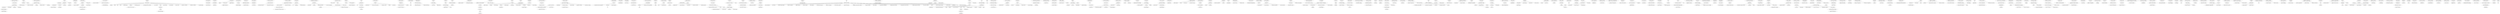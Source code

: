strict graph "" {
	graph ["edge"="{'weight': ''}",
		file="/Users/felicedeluca/Developer/UofA/mlgd/pipeline/impred/tmp_workspace/topics/labels/forests/Topics_Layer_2_forest.dot",
		"graph"="{'edge': \"{'weight': ''}\", 'file': '/Users/felicedeluca/Developer/UofA/mlgd/pipeline/impred/tmp_workspace/topics/labels/forests/\
Topics_Layer_2_forest.dot', 'graph': '{\'edge\': \"{\'weight\': \'\'}\", \'file\': \'/Users/felicedeluca/Developer/UofA/mlgd/pipeline/\
impred/tmp_workspace/topics/labels/forests/Topics_Layer_2_forest.dot\', \'graph\': \"{\'file\': \'../../../../datasets/topics/set2/\
input/Topics_Layer_2.dot\'}\", \'node\': \"{\'fontname\': \'\', \'fontsize\': \'\', \'height\': \'\', \'label\': \'\', \'level\': \'\', \'\
weight\': \'\', \'width\': \'\'}\"}', 'node': \"{'fontname': '', 'fontsize': '', 'height': '', 'label': '', 'level': '', 'weight': '', '\
width': ''}\"}",
		"node"="{'fontname': '', 'fontsize': '', 'height': '', 'label': '', 'level': '', 'weight': '', 'width': ''}"
	];
	490	 [fontname=Arial,
		fontsize=25,
		height=0.47,
		label="isotope geochemistry",
		level=2,
		weight=231,
		width=3.36];
	3570	 [fontname=Arial,
		fontsize=25,
		height=0.47,
		label=geochronology,
		level=2,
		weight=285,
		width=2.36];
	490 -- 3570	 [weight=28];
	40	 [fontname=Arial,
		fontsize=30,
		height=0.56,
		label=geochemistry,
		level=1,
		weight=1076,
		width=2.56];
	3570 -- 40	 [weight=80];
	5216	 [fontname=Arial,
		fontsize=25,
		height=0.47,
		label=paleoclimate,
		level=2,
		weight=312,
		width=2.03];
	40 -- 5216	 [weight=42];
	119	 [fontname=Arial,
		fontsize=25,
		height=0.47,
		label=volcanology,
		level=2,
		weight=327,
		width=1.92];
	40 -- 119	 [weight=82];
	1930	 [fontname=Arial,
		fontsize=25,
		height=0.47,
		label=petrology,
		level=2,
		weight=261,
		width=1.51];
	40 -- 1930	 [weight=164];
	5719	 [fontname=Arial,
		fontsize=25,
		height=0.47,
		label=mineralogy,
		level=2,
		weight=207,
		width=1.78];
	40 -- 5719	 [weight=89];
	1736	 [fontname=Arial,
		fontsize=25,
		height=0.47,
		label=surgery,
		level=2,
		weight=394,
		width=1.24];
	1618	 [fontname=Arial,
		fontsize=30,
		height=0.56,
		label=medicine,
		level=1,
		weight=960,
		width=1.75];
	1736 -- 1618	 [weight=24];
	1670	 [fontname=Arial,
		fontsize=25,
		height=0.47,
		label=trauma,
		level=2,
		weight=364,
		width=1.17];
	1736 -- 1670	 [weight=21];
	5101	 [fontname=Arial,
		fontsize=25,
		height=0.47,
		label="electrical engineering",
		level=2,
		weight=416,
		width=3.36];
	1891	 [fontname=Arial,
		fontsize=30,
		height=0.56,
		label="materials science",
		level=1,
		weight=3272,
		width=3.31];
	5101 -- 1891	 [weight=22];
	1941	 [fontname=Arial,
		fontsize=25,
		height=0.47,
		label="solid state physics",
		level=2,
		weight=276,
		width=2.9];
	1891 -- 1941	 [weight=37];
	560	 [fontname=Arial,
		fontsize=25,
		height=0.47,
		label="electron microscopy",
		level=2,
		weight=436,
		width=3.17];
	1891 -- 560	 [weight=76];
	1413	 [fontname=Arial,
		fontsize=25,
		height=0.47,
		label=tribology,
		level=2,
		weight=339,
		width=1.39];
	1891 -- 1413	 [weight=19];
	5947	 [fontname=Arial,
		fontsize=25,
		height=0.47,
		label="polymer science",
		level=2,
		weight=319,
		width=2.6];
	1891 -- 5947	 [weight=45];
	3697	 [fontname=Arial,
		fontsize=25,
		height=0.47,
		label=metallurgy,
		level=2,
		weight=228,
		width=1.68];
	1891 -- 3697	 [weight=61];
	3447	 [fontname=Arial,
		fontsize=25,
		height=0.47,
		label=syntax,
		level=2,
		weight=281,
		width=1.08];
	5424	 [fontname=Arial,
		fontsize=25,
		height=0.47,
		label=morphology,
		level=2,
		weight=231,
		width=1.9];
	3447 -- 5424	 [weight=49];
	3434	 [fontname=Arial,
		fontsize=30,
		height=0.56,
		label=linguistics,
		level=1,
		weight=872,
		width=1.89];
	3447 -- 3434	 [weight=97];
	2217	 [fontname=Arial,
		fontsize=25,
		height=0.47,
		label=semantics,
		level=2,
		weight=416,
		width=1.65];
	3447 -- 2217	 [weight=99];
	4145	 [fontname=Arial,
		fontsize=25,
		height=0.47,
		label=sociolinguistics,
		level=2,
		weight=280,
		width=2.4];
	3434 -- 4145	 [weight=37];
	3429	 [fontname=Arial,
		fontsize=25,
		height=0.47,
		label=phonetics,
		level=2,
		weight=234,
		width=1.57];
	3434 -- 3429	 [weight=51];
	1643	 [fontname=Arial,
		fontsize=25,
		height=0.47,
		label=translation,
		level=2,
		weight=206,
		width=1.68];
	3434 -- 1643	 [weight=12];
	5203	 [fontname=Arial,
		fontsize=25,
		height=0.47,
		label=pragmatics,
		level=2,
		weight=257,
		width=1.78];
	2217 -- 5203	 [weight=98];
	813	 [fontname=Arial,
		fontsize=25,
		height=0.47,
		label="discourse analysis",
		level=2,
		weight=256,
		width=2.92];
	4145 -- 813	 [weight=27];
	1972	 [fontname=Arial,
		fontsize=25,
		height=0.47,
		label=phonology,
		level=2,
		weight=222,
		width=1.68];
	3429 -- 1972	 [weight=107];
	3651	 [fontname=Arial,
		fontsize=30,
		height=0.56,
		label=philosophy,
		level=1,
		weight=758,
		width=2.07];
	30	 [fontname=Arial,
		fontsize=25,
		height=0.47,
		label=literature,
		level=2,
		weight=363,
		width=1.43];
	3651 -- 30	 [weight=31];
	3162	 [fontname=Arial,
		fontsize=25,
		height=0.47,
		label=psychometrics,
		level=2,
		weight=300,
		width=2.31];
	773	 [fontname=Arial,
		fontsize=30,
		height=0.56,
		label=statistics,
		level=1,
		weight=2580,
		width=1.68];
	3162 -- 773	 [weight=37];
	2320	 [fontname=Arial,
		fontsize=25,
		height=0.47,
		label=measurement,
		level=2,
		weight=288,
		width=2.21];
	3162 -- 2320	 [weight=21];
	1940	 [fontname=Arial,
		fontsize=25,
		height=0.47,
		label="research methods",
		level=2,
		weight=328,
		width=2.86];
	773 -- 1940	 [weight=26];
	4453	 [fontname=Arial,
		fontsize=25,
		height=0.47,
		label=probability,
		level=2,
		weight=402,
		width=1.67];
	773 -- 4453	 [weight=117];
	3236	 [fontname=Arial,
		fontsize=25,
		height=0.47,
		label=instrumentation,
		level=2,
		weight=282,
		width=2.46];
	2320 -- 3236	 [weight=30];
	5277	 [fontname=Arial,
		fontsize=25,
		height=0.47,
		label="stochastic processes",
		level=2,
		weight=349,
		width=3.31];
	4453 -- 5277	 [weight=41];
	3108	 [fontname=Arial,
		fontsize=25,
		height=0.47,
		label="rock mechanics",
		level=2,
		weight=213,
		width=2.5];
	4033	 [fontname=Arial,
		fontsize=25,
		height=0.47,
		label="numerical modeling",
		level=2,
		weight=340,
		width=3.1];
	3108 -- 4033	 [weight=17];
	1212	 [fontname=Arial,
		fontsize=25,
		height=0.47,
		label="geotechnical engineering",
		level=2,
		weight=469,
		width=3.94];
	3108 -- 1212	 [weight=22];
	99	 [fontname=Arial,
		fontsize=30,
		height=0.56,
		label="civil engineering",
		level=1,
		weight=518,
		width=3.07];
	1212 -- 99	 [weight=54];
	618	 [fontname=Arial,
		fontsize=25,
		height=0.47,
		label=plasticity,
		level=2,
		weight=258,
		width=1.42];
	2556	 [fontname=Arial,
		fontsize=30,
		height=0.56,
		label=neuroscience,
		level=1,
		weight=5781,
		width=2.56];
	618 -- 2556	 [weight=20];
	3365	 [fontname=Arial,
		fontsize=25,
		height=0.47,
		label=epilepsy,
		level=2,
		weight=356,
		width=1.36];
	2556 -- 3365	 [weight=69];
	1695	 [fontname=Arial,
		fontsize=25,
		height=0.47,
		label=sleep,
		level=2,
		weight=396,
		width=0.92];
	2556 -- 1695	 [weight=53];
	1050	 [fontname=Arial,
		fontsize=25,
		height=0.47,
		label=pain,
		level=2,
		weight=435,
		width=0.74];
	2556 -- 1050	 [weight=71];
	2826	 [fontname=Arial,
		fontsize=25,
		height=0.47,
		label=vision,
		level=2,
		weight=495,
		width=0.97];
	2556 -- 2826	 [weight=82];
	5793	 [fontname=Arial,
		fontsize=25,
		height=0.47,
		label=ophthalmology,
		level=2,
		weight=305,
		width=2.35];
	2556 -- 5793	 [weight=17];
	2846	 [fontname=Arial,
		fontsize=25,
		height=0.47,
		label=addiction,
		level=2,
		weight=507,
		width=1.47];
	2556 -- 2846	 [weight=66];
	1325	 [fontname=Arial,
		fontsize=25,
		height=0.47,
		label=neurodegeneration,
		level=2,
		weight=385,
		width=3.0];
	2556 -- 1325	 [weight=58];
	409	 [fontname=Arial,
		fontsize=25,
		height=0.47,
		label="neurodegenerative diseases",
		level=2,
		weight=247,
		width=4.44];
	2556 -- 409	 [weight=44];
	2134	 [fontname=Arial,
		fontsize=25,
		height=0.47,
		label="ion channels",
		level=2,
		weight=248,
		width=2.03];
	2556 -- 2134	 [weight=42];
	3137	 [fontname=Arial,
		fontsize=25,
		height=0.47,
		label=stress,
		level=2,
		weight=479,
		width=1.01];
	2556 -- 3137	 [weight=39];
	3664	 [fontname=Arial,
		fontsize=25,
		height=0.47,
		label="gene therapy",
		level=2,
		weight=300,
		width=2.11];
	2556 -- 3664	 [weight=24];
	2361	 [fontname=Arial,
		fontsize=25,
		height=0.47,
		label=neurosurgery,
		level=2,
		weight=392,
		width=2.12];
	2556 -- 2361	 [weight=67];
	2236	 [fontname=Arial,
		fontsize=25,
		height=0.47,
		label="motor control",
		level=2,
		weight=416,
		width=2.11];
	2556 -- 2236	 [weight=73];
	2056	 [fontname=Arial,
		fontsize=25,
		height=0.47,
		label="parkinson s disease",
		level=2,
		weight=224,
		width=3.15];
	2556 -- 2056	 [weight=36];
	2209	 [fontname=Arial,
		fontsize=25,
		height=0.47,
		label="alzheimer s disease",
		level=2,
		weight=394,
		width=3.15];
	2556 -- 2209	 [weight=62];
	5096	 [fontname=Arial,
		fontsize=25,
		height=0.47,
		label=neurophysiology,
		level=2,
		weight=312,
		width=2.61];
	2556 -- 5096	 [weight=66];
	5462	 [fontname=Arial,
		fontsize=25,
		height=0.47,
		label="behavioral neuroscience",
		level=2,
		weight=262,
		width=3.85];
	2846 -- 5462	 [weight=23];
	624	 [fontname=Arial,
		fontsize=25,
		height=0.47,
		label=depression,
		level=2,
		weight=452,
		width=1.78];
	3137 -- 624	 [weight=27];
	3177	 [fontname=Arial,
		fontsize=25,
		height=0.47,
		label=thermoelectrics,
		level=2,
		weight=268,
		width=2.43];
	3872	 [fontname=Arial,
		fontsize=30,
		height=0.56,
		label="heat transfer",
		level=1,
		weight=897,
		width=2.42];
	3177 -- 3872	 [weight=18];
	4841	 [fontname=Arial,
		fontsize=25,
		height=0.47,
		label=thermodynamics,
		level=2,
		weight=448,
		width=2.62];
	3872 -- 4841	 [weight=65];
	3441	 [fontname=Arial,
		fontsize=25,
		height=0.47,
		label=nanofluidics,
		level=2,
		weight=232,
		width=1.92];
	770	 [fontname=Arial,
		fontsize=30,
		height=0.56,
		label=microfluidics,
		level=1,
		weight=1372,
		width=2.38];
	3441 -- 770	 [weight=67];
	1130	 [fontname=Arial,
		fontsize=25,
		height=0.47,
		label=diagnostics,
		level=2,
		weight=214,
		width=1.82];
	770 -- 1130	 [weight=27];
	2538	 [fontname=Arial,
		fontsize=25,
		height=0.47,
		label=combinatorics,
		level=2,
		weight=491,
		width=2.22];
	1253	 [fontname=Arial,
		fontsize=25,
		height=0.47,
		label=algebra,
		level=2,
		weight=205,
		width=1.24];
	2538 -- 1253	 [weight=37];
	3246	 [fontname=Arial,
		fontsize=25,
		height=0.47,
		label="number theory",
		level=2,
		weight=297,
		width=2.32];
	2538 -- 3246	 [weight=43];
	1079	 [fontname=Arial,
		fontsize=30,
		height=0.56,
		label="graph theory",
		level=1,
		weight=566,
		width=2.42];
	2538 -- 1079	 [weight=121];
	2166	 [fontname=Arial,
		fontsize=25,
		height=0.47,
		label="algebraic geometry",
		level=2,
		weight=300,
		width=3.04];
	3246 -- 2166	 [weight=37];
	3985	 [fontname=Arial,
		fontsize=25,
		height=0.47,
		label="risk assessment",
		level=2,
		weight=222,
		width=2.57];
	3555	 [fontname=Arial,
		fontsize=25,
		height=0.47,
		label=toxicology,
		level=2,
		weight=509,
		width=1.62];
	3985 -- 3555	 [weight=14];
	1696	 [fontname=Arial,
		fontsize=30,
		height=0.56,
		label=pharmacology,
		level=1,
		weight=846,
		width=2.69];
	3555 -- 1696	 [weight=80];
	3253	 [fontname=Arial,
		fontsize=25,
		height=0.47,
		label=performance,
		level=2,
		weight=243,
		width=2.03];
	1657	 [fontname=Arial,
		fontsize=30,
		height=0.56,
		label="distributed systems",
		level=1,
		weight=1415,
		width=3.65];
	3253 -- 1657	 [weight=10];
	346	 [fontname=Arial,
		fontsize=25,
		height=0.47,
		label="operating systems",
		level=2,
		weight=492,
		width=2.9];
	1657 -- 346	 [weight=115];
	1626	 [fontname=Arial,
		fontsize=25,
		height=0.47,
		label="meta-analysis",
		level=2,
		weight=214,
		width=2.22];
	1739	 [fontname=Arial,
		fontsize=30,
		height=0.56,
		label=biostatistics,
		level=1,
		weight=1173,
		width=2.24];
	1626 -- 1739	 [weight=17];
	4073	 [fontname=Arial,
		fontsize=25,
		height=0.47,
		label="clinical trials",
		level=2,
		weight=332,
		width=1.96];
	1739 -- 4073	 [weight=62];
	3738	 [fontname=Arial,
		fontsize=25,
		height=0.47,
		label="financial economics",
		level=2,
		weight=246,
		width=3.11];
	5444	 [fontname=Arial,
		fontsize=30,
		height=0.56,
		label=macroeconomics,
		level=1,
		weight=847,
		width=3.24];
	3738 -- 5444	 [weight=47];
	1599	 [fontname=Arial,
		fontsize=25,
		height=0.47,
		label="international finance",
		level=2,
		weight=233,
		width=3.19];
	5444 -- 1599	 [weight=72];
	2720	 [fontname=Arial,
		fontsize=25,
		height=0.47,
		label="international economics",
		level=2,
		weight=276,
		width=3.74];
	5444 -- 2720	 [weight=75];
	1448	 [fontname=Arial,
		fontsize=25,
		height=0.47,
		label="molecular modeling",
		level=2,
		weight=290,
		width=3.1];
	2386	 [fontname=Arial,
		fontsize=30,
		height=0.56,
		label="computational chemistry",
		level=1,
		weight=1056,
		width=4.57];
	1448 -- 2386	 [weight=56];
	4698	 [fontname=Arial,
		fontsize=25,
		height=0.47,
		label="quantum chemistry",
		level=2,
		weight=296,
		width=3.01];
	2386 -- 4698	 [weight=74];
	5170	 [fontname=Arial,
		fontsize=25,
		height=0.47,
		label="theoretical chemistry",
		level=2,
		weight=420,
		width=3.26];
	2386 -- 5170	 [weight=116];
	3712	 [fontname=Arial,
		fontsize=25,
		height=0.47,
		label="density functional theory",
		level=2,
		weight=267,
		width=3.83];
	4698 -- 3712	 [weight=26];
	4008	 [fontname=Arial,
		fontsize=25,
		height=0.47,
		label="social justice",
		level=2,
		weight=223,
		width=2.06];
	3763	 [fontname=Arial,
		fontsize=30,
		height=0.56,
		label=education,
		level=1,
		weight=2017,
		width=1.89];
	4008 -- 3763	 [weight=14];
	501	 [fontname=Arial,
		fontsize=25,
		height=0.47,
		label=ict,
		level=2,
		weight=224,
		width=0.43];
	3763 -- 501	 [weight=22];
	2362	 [fontname=Arial,
		fontsize=25,
		height=0.47,
		label=pedagogy,
		level=2,
		weight=236,
		width=1.61];
	3763 -- 2362	 [weight=23];
	815	 [fontname=Arial,
		fontsize=25,
		height=0.47,
		label="child development",
		level=2,
		weight=217,
		width=2.89];
	3763 -- 815	 [weight=15];
	1250	 [fontname=Arial,
		fontsize=25,
		height=0.47,
		label="knowledge management",
		level=2,
		weight=482,
		width=3.86];
	4481	 [fontname=Arial,
		fontsize=30,
		height=0.56,
		label=innovation,
		level=1,
		weight=1414,
		width=1.99];
	1250 -- 4481	 [weight=35];
	646	 [fontname=Arial,
		fontsize=25,
		height=0.47,
		label=productivity,
		level=2,
		weight=238,
		width=1.83];
	4481 -- 646	 [weight=15];
	929	 [fontname=Arial,
		fontsize=25,
		height=0.47,
		label=creativity,
		level=2,
		weight=360,
		width=1.46];
	4481 -- 929	 [weight=68];
	1631	 [fontname=Arial,
		fontsize=25,
		height=0.47,
		label="intellectual property",
		level=2,
		weight=213,
		width=3.1];
	4481 -- 1631	 [weight=26];
	4709	 [fontname=Arial,
		fontsize=25,
		height=0.47,
		label="economic geography",
		level=2,
		weight=293,
		width=3.31];
	4481 -- 4709	 [weight=29];
	1229	 [fontname=Arial,
		fontsize=25,
		height=0.47,
		label=copyright,
		level=2,
		weight=117,
		width=1.49];
	1631 -- 1229	 [weight=36];
	2435	 [fontname=Arial,
		fontsize=30,
		height=0.56,
		label=finance,
		level=1,
		weight=1130,
		width=1.43];
	3878	 [fontname=Arial,
		fontsize=25,
		height=0.47,
		label=banking,
		level=2,
		weight=256,
		width=1.31];
	2435 -- 3878	 [weight=68];
	5549	 [fontname=Arial,
		fontsize=25,
		height=0.47,
		label="risk management",
		level=2,
		weight=367,
		width=2.75];
	2435 -- 5549	 [weight=27];
	4199	 [fontname=Arial,
		fontsize=25,
		height=0.47,
		label="project management",
		level=2,
		weight=371,
		width=3.25];
	5549 -- 4199	 [weight=20];
	626	 [fontname=Arial,
		fontsize=25,
		height=0.47,
		label=urban,
		level=2,
		weight=377,
		width=0.97];
	1987	 [fontname=Arial,
		fontsize=30,
		height=0.56,
		label=architecture,
		level=1,
		weight=577,
		width=2.26];
	626 -- 1987	 [weight=35];
	3527	 [fontname=Arial,
		fontsize=25,
		height=0.47,
		label=art,
		level=2,
		weight=318,
		width=0.49];
	1987 -- 3527	 [weight=14];
	5565	 [fontname=Arial,
		fontsize=25,
		height=0.47,
		label="urban design",
		level=2,
		weight=198,
		width=2.1];
	1987 -- 5565	 [weight=65];
	4118	 [fontname=Arial,
		fontsize=25,
		height=0.47,
		label="urban planning",
		level=2,
		weight=436,
		width=2.38];
	5565 -- 4118	 [weight=42];
	3855	 [fontname=Arial,
		fontsize=25,
		height=0.47,
		label="control systems",
		level=2,
		weight=475,
		width=2.5];
	4608	 [fontname=Arial,
		fontsize=30,
		height=0.56,
		label=robotics,
		level=1,
		weight=3442,
		width=1.54];
	3855 -- 4608	 [weight=87];
	4391	 [fontname=Arial,
		fontsize=25,
		height=0.47,
		label=mechatronics,
		level=2,
		weight=373,
		width=2.15];
	4608 -- 4391	 [weight=150];
	5358	 [fontname=Arial,
		fontsize=25,
		height=0.47,
		label="human-robot interaction",
		level=2,
		weight=267,
		width=3.75];
	4608 -- 5358	 [weight=76];
	5718	 [fontname=Arial,
		fontsize=25,
		height=0.47,
		label="nonlinear control",
		level=2,
		weight=216,
		width=2.65];
	4608 -- 5718	 [weight=38];
	1679	 [fontname=Arial,
		fontsize=25,
		height=0.47,
		label=haptics,
		level=2,
		weight=249,
		width=1.18];
	4608 -- 1679	 [weight=80];
	811	 [fontname=Arial,
		fontsize=25,
		height=0.47,
		label=automation,
		level=2,
		weight=259,
		width=1.81];
	4608 -- 811	 [weight=97];
	4229	 [fontname=Arial,
		fontsize=25,
		height=0.47,
		label="polymer physics",
		level=2,
		weight=232,
		width=2.57];
	5245	 [fontname=Arial,
		fontsize=30,
		height=0.56,
		label=biophysics,
		level=1,
		weight=2308,
		width=2.03];
	4229 -- 5245	 [weight=35];
	1077	 [fontname=Arial,
		fontsize=25,
		height=0.47,
		label="statistical mechanics",
		level=2,
		weight=410,
		width=3.26];
	5245 -- 1077	 [weight=36];
	1864	 [fontname=Arial,
		fontsize=25,
		height=0.47,
		label=proteins,
		level=2,
		weight=239,
		width=1.32];
	5245 -- 1864	 [weight=25];
	3701	 [fontname=Arial,
		fontsize=25,
		height=0.47,
		label="molecular simulation",
		level=2,
		weight=252,
		width=3.25];
	1077 -- 3701	 [weight=29];
	2122	 [fontname=Arial,
		fontsize=25,
		height=0.47,
		label="health disparities",
		level=2,
		weight=387,
		width=2.69];
	2375	 [fontname=Arial,
		fontsize=30,
		height=0.56,
		label=hiv,
		level=1,
		weight=909,
		width=0.61];
	2122 -- 2375	 [weight=21];
	3604	 [fontname=Arial,
		fontsize=25,
		height=0.47,
		label=aids,
		level=2,
		weight=262,
		width=0.72];
	2375 -- 3604	 [weight=227];
	4028	 [fontname=Arial,
		fontsize=30,
		height=0.56,
		label=mathematics,
		level=1,
		weight=1238,
		width=2.44];
	598	 [fontname=Arial,
		fontsize=25,
		height=0.47,
		label="mathematical physics",
		level=2,
		weight=511,
		width=3.4];
	4028 -- 598	 [weight=26];
	5309	 [fontname=Arial,
		fontsize=25,
		height=0.47,
		label="differential geometry",
		level=2,
		weight=251,
		width=3.24];
	598 -- 5309	 [weight=30];
	2420	 [fontname=Arial,
		fontsize=25,
		height=0.47,
		label="quantum field theory",
		level=2,
		weight=215,
		width=3.24];
	598 -- 2420	 [weight=26];
	4021	 [fontname=Arial,
		fontsize=25,
		height=0.47,
		label=internet,
		level=2,
		weight=222,
		width=1.24];
	1142	 [fontname=Arial,
		fontsize=30,
		height=0.56,
		label="social media",
		level=1,
		weight=1109,
		width=2.4];
	4021 -- 1142	 [weight=17];
	4476	 [fontname=Arial,
		fontsize=25,
		height=0.47,
		label="new media",
		level=2,
		weight=306,
		width=1.76];
	1142 -- 4476	 [weight=28];
	3020	 [fontname=Arial,
		fontsize=25,
		height=0.47,
		label="digital media",
		level=2,
		weight=228,
		width=2.03];
	1142 -- 3020	 [weight=25];
	4444	 [fontname=Arial,
		fontsize=25,
		height=0.47,
		label=bioethics,
		level=2,
		weight=294,
		width=1.46];
	3926	 [fontname=Arial,
		fontsize=30,
		height=0.56,
		label=ethics,
		level=1,
		weight=744,
		width=1.17];
	4444 -- 3926	 [weight=42];
	600	 [fontname=Arial,
		fontsize=25,
		height=0.47,
		label="political philosophy",
		level=2,
		weight=263,
		width=3.0];
	3926 -- 600	 [weight=46];
	5762	 [fontname=Arial,
		fontsize=25,
		height=0.47,
		label="political theory",
		level=2,
		weight=308,
		width=2.31];
	600 -- 5762	 [weight=40];
	1218	 [fontname=Arial,
		fontsize=25,
		height=0.47,
		label=social,
		level=2,
		weight=411,
		width=0.97];
	600 -- 1218	 [weight=26];
	2010	 [fontname=Arial,
		fontsize=25,
		height=0.47,
		label=malaria,
		level=2,
		weight=224,
		width=1.22];
	2969	 [fontname=Arial,
		fontsize=30,
		height=0.56,
		label="infectious diseases",
		level=1,
		weight=1025,
		width=3.6];
	2010 -- 2969	 [weight=23];
	5470	 [fontname=Arial,
		fontsize=25,
		height=0.47,
		label=pediatrics,
		level=2,
		weight=287,
		width=1.57];
	2969 -- 5470	 [weight=21];
	2768	 [fontname=Arial,
		fontsize=25,
		height=0.47,
		label="digital libraries",
		level=2,
		weight=226,
		width=2.31];
	979	 [fontname=Arial,
		fontsize=25,
		height=0.47,
		label="digital humanities",
		level=2,
		weight=378,
		width=2.76];
	2768 -- 979	 [weight=17];
	5397	 [fontname=Arial,
		fontsize=30,
		height=0.56,
		label="information retrieval",
		level=1,
		weight=1077,
		width=3.74];
	2768 -- 5397	 [weight=26];
	4961	 [fontname=Arial,
		fontsize=25,
		height=0.47,
		label="media effects",
		level=2,
		weight=149,
		width=2.15];
	4250	 [fontname=Arial,
		fontsize=30,
		height=0.56,
		label="political communication",
		level=1,
		weight=397,
		width=4.39];
	4961 -- 4250	 [weight=29];
	2281	 [fontname=Arial,
		fontsize=25,
		height=0.47,
		label="health communication",
		level=2,
		weight=293,
		width=3.46];
	4961 -- 2281	 [weight=30];
	4268	 [fontname=Arial,
		fontsize=25,
		height=0.47,
		label=journalism,
		level=2,
		weight=285,
		width=1.67];
	4250 -- 4268	 [weight=52];
	954	 [fontname=Arial,
		fontsize=25,
		height=0.47,
		label=periodismo,
		level=2,
		weight=74,
		width=1.78];
	4268 -- 954	 [weight=9];
	4526	 [fontname=Arial,
		fontsize=25,
		height=0.47,
		label=botany,
		level=2,
		weight=260,
		width=1.12];
	5226	 [fontname=Arial,
		fontsize=30,
		height=0.56,
		label=ecology,
		level=1,
		weight=3351,
		width=1.51];
	4526 -- 5226	 [weight=44];
	4343	 [fontname=Arial,
		fontsize=25,
		height=0.47,
		label="global change",
		level=2,
		weight=254,
		width=2.25];
	5226 -- 4343	 [weight=48];
	3426	 [fontname=Arial,
		fontsize=25,
		height=0.47,
		label=zoology,
		level=2,
		weight=331,
		width=1.28];
	5226 -- 3426	 [weight=67];
	2815	 [fontname=Arial,
		fontsize=25,
		height=0.47,
		label=ecotoxicology,
		level=2,
		weight=249,
		width=2.18];
	5226 -- 2815	 [weight=35];
	5712	 [fontname=Arial,
		fontsize=25,
		height=0.47,
		label=fisheries,
		level=2,
		weight=405,
		width=1.38];
	5226 -- 5712	 [weight=71];
	2379	 [fontname=Arial,
		fontsize=25,
		height=0.47,
		label=ecophysiology,
		level=2,
		weight=227,
		width=2.28];
	5226 -- 2379	 [weight=38];
	1742	 [fontname=Arial,
		fontsize=25,
		height=0.47,
		label=ornithology,
		level=2,
		weight=303,
		width=1.78];
	5226 -- 1742	 [weight=92];
	498	 [fontname=Arial,
		fontsize=25,
		height=0.47,
		label="invasive species",
		level=2,
		weight=218,
		width=2.61];
	5226 -- 498	 [weight=44];
	5125	 [fontname=Arial,
		fontsize=25,
		height=0.47,
		label=limnology,
		level=2,
		weight=228,
		width=1.56];
	5226 -- 5125	 [weight=40];
	1881	 [fontname=Arial,
		fontsize=25,
		height=0.47,
		label=behaviour,
		level=2,
		weight=217,
		width=1.61];
	5226 -- 1881	 [weight=45];
	3195	 [fontname=Arial,
		fontsize=25,
		height=0.47,
		label="marine biology",
		level=2,
		weight=506,
		width=2.35];
	5226 -- 3195	 [weight=105];
	5375	 [fontname=Arial,
		fontsize=25,
		height=0.47,
		label=aquaculture,
		level=2,
		weight=247,
		width=1.9];
	5712 -- 5375	 [weight=29];
	5761	 [fontname=Arial,
		fontsize=25,
		height=0.47,
		label="aquatic ecology",
		level=2,
		weight=345,
		width=2.5];
	5125 -- 5761	 [weight=43];
	68	 [fontname=Arial,
		fontsize=25,
		height=0.47,
		label=mobile,
		level=2,
		weight=391,
		width=1.11];
	255	 [fontname=Arial,
		fontsize=30,
		height=0.56,
		label=transportation,
		level=1,
		weight=863,
		width=2.62];
	68 -- 255	 [weight=25];
	5716	 [fontname=Arial,
		fontsize=30,
		height=0.56,
		label=materials,
		level=1,
		weight=935,
		width=1.78];
	3582	 [fontname=Arial,
		fontsize=25,
		height=0.47,
		label=mechanics,
		level=2,
		weight=438,
		width=1.74];
	5716 -- 3582	 [weight=43];
	1480	 [fontname=Arial,
		fontsize=25,
		height=0.47,
		label="environmental policy",
		level=2,
		weight=241,
		width=3.25];
	3438	 [fontname=Arial,
		fontsize=25,
		height=0.47,
		label="energy policy",
		level=2,
		weight=240,
		width=2.12];
	1480 -- 3438	 [weight=20];
	3415	 [fontname=Arial,
		fontsize=25,
		height=0.47,
		label="energy economics",
		level=2,
		weight=272,
		width=2.9];
	3438 -- 3415	 [weight=26];
	3143	 [fontname=Arial,
		fontsize=30,
		height=0.56,
		label="environmental economics",
		level=1,
		weight=597,
		width=4.81];
	3415 -- 3143	 [weight=64];
	1556	 [fontname=Arial,
		fontsize=25,
		height=0.47,
		label="disease ecology",
		level=2,
		weight=222,
		width=2.57];
	3938	 [fontname=Arial,
		fontsize=30,
		height=0.56,
		label="conservation biology",
		level=1,
		weight=1902,
		width=3.89];
	1556 -- 3938	 [weight=37];
	1750	 [fontname=Arial,
		fontsize=25,
		height=0.47,
		label=herpetology,
		level=2,
		weight=271,
		width=1.9];
	3938 -- 1750	 [weight=77];
	2046	 [fontname=Arial,
		fontsize=25,
		height=0.47,
		label="landscape ecology",
		level=2,
		weight=439,
		width=2.96];
	3938 -- 2046	 [weight=96];
	2404	 [fontname=Arial,
		fontsize=25,
		height=0.47,
		label="plant ecology",
		level=2,
		weight=344,
		width=2.12];
	3938 -- 2404	 [weight=37];
	1996	 [fontname=Arial,
		fontsize=25,
		height=0.47,
		label="population ecology",
		level=2,
		weight=217,
		width=2.97];
	3938 -- 1996	 [weight=60];
	1358	 [fontname=Arial,
		fontsize=25,
		height=0.47,
		label="evolutionary ecology",
		level=2,
		weight=463,
		width=3.25];
	3938 -- 1358	 [weight=39];
	4784	 [fontname=Arial,
		fontsize=25,
		height=0.47,
		label="ecosystem services",
		level=2,
		weight=292,
		width=3.11];
	2046 -- 4784	 [weight=33];
	2162	 [fontname=Arial,
		fontsize=30,
		height=0.56,
		label=metamaterials,
		level=1,
		weight=673,
		width=2.69];
	3913	 [fontname=Arial,
		fontsize=25,
		height=0.47,
		label=antennas,
		level=2,
		weight=504,
		width=1.51];
	2162 -- 3913	 [weight=84];
	4218	 [fontname=Arial,
		fontsize=25,
		height=0.47,
		label="computational electromagnetics",
		level=2,
		weight=207,
		width=4.97];
	3913 -- 4218	 [weight=27];
	2855	 [fontname=Arial,
		fontsize=25,
		height=0.47,
		label=microwave,
		level=2,
		weight=281,
		width=1.74];
	3913 -- 2855	 [weight=99];
	3059	 [fontname=Arial,
		fontsize=25,
		height=0.47,
		label=electromagnetics,
		level=2,
		weight=493,
		width=2.71];
	3913 -- 3059	 [weight=158];
	2840	 [fontname=Arial,
		fontsize=25,
		height=0.47,
		label=rf,
		level=2,
		weight=226,
		width=0.29];
	2855 -- 2840	 [weight=56];
	2943	 [fontname=Arial,
		fontsize=25,
		height=0.47,
		label="self-assembly",
		level=2,
		weight=425,
		width=2.21];
	5403	 [fontname=Arial,
		fontsize=30,
		height=0.56,
		label=biomaterials,
		level=1,
		weight=2072,
		width=2.33];
	2943 -- 5403	 [weight=33];
	1513	 [fontname=Arial,
		fontsize=30,
		height=0.56,
		label=technology,
		level=1,
		weight=1153,
		width=2.1];
	712	 [fontname=Arial,
		fontsize=25,
		height=0.47,
		label="food science",
		level=2,
		weight=348,
		width=2.03];
	1513 -- 712	 [weight=64];
	5059	 [fontname=Arial,
		fontsize=25,
		height=0.47,
		label=nanostructures,
		level=2,
		weight=217,
		width=2.38];
	2630	 [fontname=Arial,
		fontsize=30,
		height=0.56,
		label=semiconductors,
		level=1,
		weight=716,
		width=3.0];
	5059 -- 2630	 [weight=14];
	78	 [fontname=Arial,
		fontsize=25,
		height=0.47,
		label=microelectronics,
		level=2,
		weight=229,
		width=2.6];
	2630 -- 78	 [weight=14];
	4970	 [fontname=Arial,
		fontsize=25,
		height=0.47,
		label="life cycle assessment",
		level=2,
		weight=235,
		width=3.36];
	106	 [fontname=Arial,
		fontsize=30,
		height=0.56,
		label=sustainability,
		level=1,
		weight=1357,
		width=2.47];
	4970 -- 106	 [weight=46];
	1950	 [fontname=Arial,
		fontsize=25,
		height=0.47,
		label=resilience,
		level=2,
		weight=406,
		width=1.56];
	106 -- 1950	 [weight=25];
	4066	 [fontname=Arial,
		fontsize=25,
		height=0.47,
		label="corporate social responsibility",
		level=2,
		weight=269,
		width=4.64];
	106 -- 4066	 [weight=29];
	4978	 [fontname=Arial,
		fontsize=25,
		height=0.47,
		label=risk,
		level=2,
		weight=368,
		width=0.62];
	1950 -- 4978	 [weight=31];
	5768	 [fontname=Arial,
		fontsize=25,
		height=0.47,
		label="well-being",
		level=2,
		weight=230,
		width=1.65];
	378	 [fontname=Arial,
		fontsize=30,
		height=0.56,
		label=health,
		level=1,
		weight=1282,
		width=1.22];
	5768 -- 378	 [weight=35];
	4503	 [fontname=Arial,
		fontsize=25,
		height=0.47,
		label=safety,
		level=2,
		weight=256,
		width=1.01];
	378 -- 4503	 [weight=24];
	2871	 [fontname=Arial,
		fontsize=25,
		height=0.47,
		label="energy harvesting",
		level=2,
		weight=422,
		width=2.85];
	5606	 [fontname=Arial,
		fontsize=30,
		height=0.56,
		label=mems,
		level=1,
		weight=872,
		width=1.22];
	2871 -- 5606	 [weight=41];
	5587	 [fontname=Arial,
		fontsize=25,
		height=0.47,
		label=micro,
		level=2,
		weight=283,
		width=0.93];
	5606 -- 5587	 [weight=26];
	3330	 [fontname=Arial,
		fontsize=25,
		height=0.47,
		label=microfabrication,
		level=2,
		weight=217,
		width=2.53];
	5606 -- 3330	 [weight=45];
	741	 [fontname=Arial,
		fontsize=30,
		height=0.56,
		label=obesity,
		level=1,
		weight=929,
		width=1.4];
	1387	 [fontname=Arial,
		fontsize=25,
		height=0.47,
		label="physical activity",
		level=2,
		weight=452,
		width=2.5];
	741 -- 1387	 [weight=55];
	1952	 [fontname=Arial,
		fontsize=25,
		height=0.47,
		label=exercise,
		level=2,
		weight=303,
		width=1.38];
	1387 -- 1952	 [weight=40];
	1067	 [fontname=Arial,
		fontsize=25,
		height=0.47,
		label="protein structure",
		level=2,
		weight=164,
		width=2.6];
	1884	 [fontname=Arial,
		fontsize=30,
		height=0.56,
		label=bioinformatics,
		level=1,
		weight=5075,
		width=2.65];
	1067 -- 1884	 [weight=20];
	4316	 [fontname=Arial,
		fontsize=25,
		height=0.47,
		label=function,
		level=2,
		weight=205,
		width=1.31];
	1067 -- 4316	 [weight=42];
	3974	 [fontname=Arial,
		fontsize=25,
		height=0.47,
		label=metagenomics,
		level=2,
		weight=345,
		width=2.35];
	1884 -- 3974	 [weight=116];
	4773	 [fontname=Arial,
		fontsize=25,
		height=0.47,
		label="cancer genomics",
		level=2,
		weight=238,
		width=2.71];
	1884 -- 4773	 [weight=71];
	1765	 [fontname=Arial,
		fontsize=25,
		height=0.47,
		label=microbiome,
		level=2,
		weight=254,
		width=1.88];
	1884 -- 1765	 [weight=38];
	3428	 [fontname=Arial,
		fontsize=25,
		height=0.47,
		label="molecular evolution",
		level=2,
		weight=385,
		width=3.07];
	1884 -- 3428	 [weight=82];
	2476	 [fontname=Arial,
		fontsize=25,
		height=0.47,
		label="statistical genetics",
		level=2,
		weight=334,
		width=2.9];
	1884 -- 2476	 [weight=64];
	5227	 [fontname=Arial,
		fontsize=25,
		height=0.47,
		label="international law",
		level=2,
		weight=244,
		width=2.6];
	3232	 [fontname=Arial,
		fontsize=25,
		height=0.47,
		label="human rights",
		level=2,
		weight=484,
		width=2.1];
	5227 -- 3232	 [weight=59];
	1485	 [fontname=Arial,
		fontsize=30,
		height=0.56,
		label="international relations",
		level=1,
		weight=838,
		width=4.04];
	3232 -- 1485	 [weight=38];
	330	 [fontname=Arial,
		fontsize=25,
		height=0.47,
		label="international political economy",
		level=2,
		weight=214,
		width=4.74];
	1485 -- 330	 [weight=62];
	4042	 [fontname=Arial,
		fontsize=25,
		height=0.47,
		label=china,
		level=2,
		weight=266,
		width=0.92];
	1485 -- 4042	 [weight=19];
	1405	 [fontname=Arial,
		fontsize=25,
		height=0.47,
		label=conflict,
		level=2,
		weight=269,
		width=1.17];
	1485 -- 1405	 [weight=21];
	1145	 [fontname=Arial,
		fontsize=25,
		height=0.47,
		label=aerosols,
		level=2,
		weight=232,
		width=1.39];
	1824	 [fontname=Arial,
		fontsize=25,
		height=0.47,
		label="atmospheric chemistry",
		level=2,
		weight=358,
		width=3.56];
	1145 -- 1824	 [weight=41];
	4778	 [fontname=Arial,
		fontsize=25,
		height=0.47,
		label=cloud,
		level=2,
		weight=207,
		width=0.92];
	1145 -- 4778	 [weight=33];
	3018	 [fontname=Arial,
		fontsize=25,
		height=0.47,
		label="air pollution",
		level=2,
		weight=259,
		width=1.86];
	1824 -- 3018	 [weight=29];
	3314	 [fontname=Arial,
		fontsize=30,
		height=0.56,
		label="climate change",
		level=1,
		weight=2181,
		width=2.89];
	3018 -- 3314	 [weight=39];
	1440	 [fontname=Arial,
		fontsize=25,
		height=0.47,
		label=analysis,
		level=2,
		weight=374,
		width=1.33];
	5639	 [fontname=Arial,
		fontsize=25,
		height=0.47,
		label="partial differential equations",
		level=2,
		weight=478,
		width=4.33];
	1440 -- 5639	 [weight=18];
	575	 [fontname=Arial,
		fontsize=30,
		height=0.56,
		label="numerical analysis",
		level=1,
		weight=815,
		width=3.51];
	5639 -- 575	 [weight=55];
	5194	 [fontname=Arial,
		fontsize=25,
		height=0.47,
		label="finite element method",
		level=2,
		weight=310,
		width=3.4];
	575 -- 5194	 [weight=40];
	2988	 [fontname=Arial,
		fontsize=25,
		height=0.47,
		label="computational materials science",
		level=2,
		weight=372,
		width=5.03];
	3712 -- 2988	 [weight=21];
	2851	 [fontname=Arial,
		fontsize=30,
		height=0.56,
		label="computer science",
		level=1,
		weight=2121,
		width=3.35];
	4603	 [fontname=Arial,
		fontsize=25,
		height=0.47,
		label=informatics,
		level=2,
		weight=211,
		width=1.76];
	2851 -- 4603	 [weight=12];
	4176	 [fontname=Arial,
		fontsize=25,
		height=0.47,
		label=hypertension,
		level=2,
		weight=219,
		width=2.07];
	1589	 [fontname=Arial,
		fontsize=30,
		height=0.56,
		label=diabetes,
		level=1,
		weight=989,
		width=1.65];
	4176 -- 1589	 [weight=28];
	5898	 [fontname=Arial,
		fontsize=25,
		height=0.47,
		label="cardiovascular disease",
		level=2,
		weight=435,
		width=3.61];
	1589 -- 5898	 [weight=55];
	1091	 [fontname=Arial,
		fontsize=25,
		height=0.47,
		label=endocrinology,
		level=2,
		weight=415,
		width=2.25];
	1589 -- 1091	 [weight=61];
	5065	 [fontname=Arial,
		fontsize=25,
		height=0.47,
		label=reproduction,
		level=2,
		weight=215,
		width=2.01];
	1091 -- 5065	 [weight=20];
	2659	 [fontname=Arial,
		fontsize=30,
		height=0.56,
		label=science,
		level=1,
		weight=576,
		width=1.5];
	2283	 [fontname=Arial,
		fontsize=25,
		height=0.47,
		label="technology studies",
		level=2,
		weight=212,
		width=2.96];
	2659 -- 2283	 [weight=201];
	3304	 [fontname=Arial,
		fontsize=25,
		height=0.47,
		label="sustainable development",
		level=2,
		weight=314,
		width=3.93];
	3314 -- 3304	 [weight=24];
	965	 [fontname=Arial,
		fontsize=25,
		height=0.47,
		label="food security",
		level=2,
		weight=216,
		width=2.06];
	3314 -- 965	 [weight=26];
	3485	 [fontname=Arial,
		fontsize=25,
		height=0.47,
		label=adaptation,
		level=2,
		weight=329,
		width=1.71];
	3314 -- 3485	 [weight=60];
	4508	 [fontname=Arial,
		fontsize=25,
		height=0.47,
		label="forest ecology",
		level=2,
		weight=315,
		width=2.25];
	3314 -- 4508	 [weight=38];
	3451	 [fontname=Arial,
		fontsize=25,
		height=0.47,
		label=nlp,
		level=2,
		weight=228,
		width=0.54];
	5607	 [fontname=Arial,
		fontsize=30,
		height=0.56,
		label="machine learning",
		level=1,
		weight=11046,
		width=3.25];
	3451 -- 5607	 [weight=74];
	1355	 [fontname=Arial,
		fontsize=25,
		height=0.47,
		label="data visualization",
		level=2,
		weight=228,
		width=2.75];
	5607 -- 1355	 [weight=30];
	1150	 [fontname=Arial,
		fontsize=25,
		height=0.47,
		label="text mining",
		level=2,
		weight=412,
		width=1.76];
	5607 -- 1150	 [weight=120];
	4644	 [fontname=Arial,
		fontsize=25,
		height=0.47,
		label="medical image analysis",
		level=2,
		weight=401,
		width=3.67];
	5607 -- 4644	 [weight=116];
	1483	 [fontname=Arial,
		fontsize=25,
		height=0.47,
		label="speech recognition",
		level=2,
		weight=220,
		width=3.0];
	5607 -- 1483	 [weight=82];
	2946	 [fontname=Arial,
		fontsize=25,
		height=0.47,
		label="applied statistics",
		level=2,
		weight=252,
		width=2.62];
	5607 -- 2946	 [weight=24];
	4673	 [fontname=Arial,
		fontsize=25,
		height=0.47,
		label="network analysis",
		level=2,
		weight=210,
		width=2.65];
	5607 -- 4673	 [weight=20];
	4765	 [fontname=Arial,
		fontsize=25,
		height=0.47,
		label="data analytics",
		level=2,
		weight=266,
		width=2.21];
	5607 -- 4765	 [weight=50];
	5671	 [fontname=Arial,
		fontsize=25,
		height=0.47,
		label="biomedical informatics",
		level=2,
		weight=365,
		width=3.51];
	5607 -- 5671	 [weight=65];
	5787	 [fontname=Arial,
		fontsize=25,
		height=0.47,
		label="affective computing",
		level=2,
		weight=228,
		width=3.07];
	5607 -- 5787	 [weight=47];
	4272	 [fontname=Arial,
		fontsize=25,
		height=0.47,
		label="recommender systems",
		level=2,
		weight=397,
		width=3.6];
	5607 -- 4272	 [weight=107];
	3758	 [fontname=Arial,
		fontsize=25,
		height=0.47,
		label="speech processing",
		level=2,
		weight=227,
		width=2.97];
	5607 -- 3758	 [weight=52];
	4203	 [fontname=Arial,
		fontsize=25,
		height=0.47,
		label="intelligent transportation systems",
		level=2,
		weight=281,
		width=5.14];
	5607 -- 4203	 [weight=23];
	864	 [fontname=Arial,
		fontsize=25,
		height=0.47,
		label="bayesian statistics",
		level=2,
		weight=386,
		width=2.9];
	5607 -- 864	 [weight=74];
	5353	 [fontname=Arial,
		fontsize=25,
		height=0.47,
		label="data analysis",
		level=2,
		weight=493,
		width=2.11];
	5607 -- 5353	 [weight=68];
	3265	 [fontname=Arial,
		fontsize=25,
		height=0.47,
		label="computational intelligence",
		level=2,
		weight=397,
		width=4.08];
	5607 -- 3265	 [weight=74];
	5849	 [fontname=Arial,
		fontsize=25,
		height=0.47,
		label="digital signal processing",
		level=2,
		weight=301,
		width=3.76];
	5607 -- 5849	 [weight=34];
	2992	 [fontname=Arial,
		fontsize=25,
		height=0.47,
		label="computational social science",
		level=2,
		weight=249,
		width=4.5];
	5607 -- 2992	 [weight=48];
	5760	 [fontname=Arial,
		fontsize=25,
		height=0.47,
		label="statistical signal processing",
		level=2,
		weight=267,
		width=4.29];
	5607 -- 5760	 [weight=62];
	3317	 [fontname=Arial,
		fontsize=25,
		height=0.47,
		label="time series analysis",
		level=2,
		weight=215,
		width=3.11];
	5607 -- 3317	 [weight=31];
	4677	 [fontname=Arial,
		fontsize=25,
		height=0.47,
		label=speech,
		level=2,
		weight=252,
		width=1.21];
	5607 -- 4677	 [weight=43];
	5514	 [fontname=Arial,
		fontsize=25,
		height=0.47,
		label="medical image processing",
		level=2,
		weight=211,
		width=4.1];
	5607 -- 5514	 [weight=36];
	7	 [fontname=Arial,
		fontsize=25,
		height=0.47,
		label=crowdsourcing,
		level=2,
		weight=313,
		width=2.32];
	5607 -- 7	 [weight=34];
	3892	 [fontname=Arial,
		fontsize=25,
		height=0.47,
		label=healthcare,
		level=2,
		weight=287,
		width=1.71];
	5607 -- 3892	 [weight=18];
	5326	 [fontname=Arial,
		fontsize=25,
		height=0.47,
		label=ai,
		level=2,
		weight=236,
		width=0.35];
	5607 -- 5326	 [weight=49];
	5259	 [fontname=Arial,
		fontsize=25,
		height=0.47,
		label="reinforcement learning",
		level=2,
		weight=311,
		width=3.54];
	5607 -- 5259	 [weight=117];
	2888	 [fontname=Arial,
		fontsize=30,
		height=0.56,
		label="mobile computing",
		level=1,
		weight=623,
		width=3.35];
	5275	 [fontname=Arial,
		fontsize=25,
		height=0.47,
		label="pervasive computing",
		level=2,
		weight=248,
		width=3.26];
	2888 -- 5275	 [weight=32];
	5087	 [fontname=Arial,
		fontsize=30,
		height=0.56,
		label=polymers,
		level=1,
		weight=1115,
		width=1.78];
	1184	 [fontname=Arial,
		fontsize=25,
		height=0.47,
		label=membranes,
		level=2,
		weight=301,
		width=1.92];
	5087 -- 1184	 [weight=30];
	5258	 [fontname=Arial,
		fontsize=25,
		height=0.47,
		label=rheology,
		level=2,
		weight=339,
		width=1.42];
	5087 -- 5258	 [weight=38];
	354	 [fontname=Arial,
		fontsize=25,
		height=0.47,
		label=nanocomposites,
		level=2,
		weight=320,
		width=2.61];
	5087 -- 354	 [weight=48];
	2418	 [fontname=Arial,
		fontsize=25,
		height=0.47,
		label="probability theory",
		level=2,
		weight=213,
		width=2.72];
	5277 -- 2418	 [weight=25];
	3775	 [fontname=Arial,
		fontsize=25,
		height=0.47,
		label=poverty,
		level=2,
		weight=302,
		width=1.22];
	2259	 [fontname=Arial,
		fontsize=25,
		height=0.47,
		label=inequality,
		level=2,
		weight=485,
		width=1.56];
	3775 -- 2259	 [weight=72];
	3242	 [fontname=Arial,
		fontsize=25,
		height=0.47,
		label="social policy",
		level=2,
		weight=327,
		width=1.96];
	3775 -- 3242	 [weight=32];
	1245	 [fontname=Arial,
		fontsize=30,
		height=0.56,
		label=gender,
		level=1,
		weight=1615,
		width=1.38];
	2259 -- 1245	 [weight=53];
	4885	 [fontname=Arial,
		fontsize=25,
		height=0.47,
		label=globalization,
		level=2,
		weight=300,
		width=2.01];
	1245 -- 4885	 [weight=27];
	1005	 [fontname=Arial,
		fontsize=25,
		height=0.47,
		label="international development",
		level=2,
		weight=219,
		width=4.06];
	1245 -- 1005	 [weight=13];
	4980	 [fontname=Arial,
		fontsize=25,
		height=0.47,
		label=family,
		level=2,
		weight=404,
		width=0.99];
	1245 -- 4980	 [weight=65];
	5063	 [fontname=Arial,
		fontsize=25,
		height=0.47,
		label=identity,
		level=2,
		weight=456,
		width=1.18];
	1245 -- 5063	 [weight=40];
	824	 [fontname=Arial,
		fontsize=25,
		height=0.47,
		label="social movements",
		level=2,
		weight=457,
		width=2.86];
	1245 -- 824	 [weight=36];
	2745	 [fontname=Arial,
		fontsize=25,
		height=0.47,
		label=youth,
		level=2,
		weight=205,
		width=0.93];
	1245 -- 2745	 [weight=28];
	595	 [fontname=Arial,
		fontsize=25,
		height=0.47,
		label=work,
		level=2,
		weight=263,
		width=0.82];
	1245 -- 595	 [weight=57];
	245	 [fontname=Arial,
		fontsize=25,
		height=0.47,
		label="qualitative research",
		level=2,
		weight=260,
		width=3.1];
	1245 -- 245	 [weight=13];
	5494	 [fontname=Arial,
		fontsize=25,
		height=0.47,
		label=diversity,
		level=2,
		weight=333,
		width=1.36];
	1245 -- 5494	 [weight=26];
	5182	 [fontname=Arial,
		fontsize=25,
		height=0.47,
		label=sexuality,
		level=2,
		weight=431,
		width=1.43];
	1245 -- 5182	 [weight=228];
	1376	 [fontname=Arial,
		fontsize=25,
		height=0.47,
		label=sport,
		level=2,
		weight=267,
		width=0.86];
	1245 -- 1376	 [weight=23];
	3093	 [fontname=Arial,
		fontsize=25,
		height=0.47,
		label=nmr,
		level=2,
		weight=364,
		width=0.68];
	2333	 [fontname=Arial,
		fontsize=30,
		height=0.56,
		label="structural biology",
		level=1,
		weight=1299,
		width=3.24];
	3093 -- 2333	 [weight=59];
	4105	 [fontname=Arial,
		fontsize=25,
		height=0.47,
		label=crystallography,
		level=2,
		weight=324,
		width=2.42];
	2333 -- 4105	 [weight=38];
	4456	 [fontname=Arial,
		fontsize=30,
		height=0.56,
		label=fmri,
		level=1,
		weight=537,
		width=0.78];
	3884	 [fontname=Arial,
		fontsize=25,
		height=0.47,
		label=eeg,
		level=2,
		weight=381,
		width=0.67];
	4456 -- 3884	 [weight=62];
	4835	 [fontname=Arial,
		fontsize=25,
		height=0.47,
		label="behavioral ecology",
		level=2,
		weight=386,
		width=2.97];
	2478	 [fontname=Arial,
		fontsize=30,
		height=0.56,
		label="evolutionary biology",
		level=1,
		weight=1456,
		width=3.76];
	4835 -- 2478	 [weight=45];
	5558	 [fontname=Arial,
		fontsize=25,
		height=0.47,
		label="behavioural ecology",
		level=2,
		weight=382,
		width=3.17];
	2478 -- 5558	 [weight=58];
	2444	 [fontname=Arial,
		fontsize=25,
		height=0.47,
		label="animal behaviour",
		level=2,
		weight=313,
		width=2.72];
	5558 -- 2444	 [weight=62];
	5176	 [fontname=Arial,
		fontsize=25,
		height=0.47,
		label="carbon nanotubes",
		level=2,
		weight=323,
		width=2.86];
	3787	 [fontname=Arial,
		fontsize=30,
		height=0.56,
		label=graphene,
		level=1,
		weight=900,
		width=1.85];
	5176 -- 3787	 [weight=115];
	5195	 [fontname=Arial,
		fontsize=25,
		height=0.47,
		label=nanoelectronics,
		level=2,
		weight=393,
		width=2.51];
	3787 -- 5195	 [weight=35];
	2031	 [fontname=Arial,
		fontsize=25,
		height=0.47,
		label="2d materials",
		level=2,
		weight=452,
		width=1.97];
	3787 -- 2031	 [weight=97];
	318	 [fontname=Arial,
		fontsize=25,
		height=0.47,
		label=biomarkers,
		level=2,
		weight=307,
		width=1.81];
	4505	 [fontname=Arial,
		fontsize=30,
		height=0.56,
		label=cancer,
		level=1,
		weight=2228,
		width=1.33];
	318 -- 4505	 [weight=37];
	2385	 [fontname=Arial,
		fontsize=25,
		height=0.47,
		label=microrna,
		level=2,
		weight=218,
		width=1.43];
	4505 -- 2385	 [weight=26];
	2139	 [fontname=Arial,
		fontsize=25,
		height=0.47,
		label="cell signaling",
		level=2,
		weight=252,
		width=2.07];
	4505 -- 2139	 [weight=25];
	16	 [fontname=Arial,
		fontsize=25,
		height=0.47,
		label="breast cancer",
		level=2,
		weight=359,
		width=2.18];
	4505 -- 16	 [weight=16];
	2634	 [fontname=Arial,
		fontsize=25,
		height=0.47,
		label="vascular biology",
		level=2,
		weight=249,
		width=2.57];
	4505 -- 2634	 [weight=15];
	874	 [fontname=Arial,
		fontsize=25,
		height=0.47,
		label="combinatorial optimization",
		level=2,
		weight=333,
		width=4.1];
	4708	 [fontname=Arial,
		fontsize=30,
		height=0.56,
		label="operations research",
		level=1,
		weight=1120,
		width=3.76];
	874 -- 4708	 [weight=63];
	2891	 [fontname=Arial,
		fontsize=25,
		height=0.47,
		label=scheduling,
		level=2,
		weight=341,
		width=1.75];
	4708 -- 2891	 [weight=58];
	1748	 [fontname=Arial,
		fontsize=30,
		height=0.56,
		label="information theory",
		level=1,
		weight=927,
		width=3.42];
	2441	 [fontname=Arial,
		fontsize=25,
		height=0.47,
		label="coding theory",
		level=2,
		weight=268,
		width=2.17];
	1748 -- 2441	 [weight=107];
	3122	 [fontname=Arial,
		fontsize=25,
		height=0.47,
		label="information science",
		level=2,
		weight=486,
		width=3.07];
	5633	 [fontname=Arial,
		fontsize=25,
		height=0.47,
		label="library science",
		level=2,
		weight=208,
		width=2.31];
	3122 -- 5633	 [weight=41];
	1875	 [fontname=Arial,
		fontsize=25,
		height=0.47,
		label=library,
		level=2,
		weight=382,
		width=1.03];
	3122 -- 1875	 [weight=165];
	3681	 [fontname=Arial,
		fontsize=25,
		height=0.47,
		label="information literacy",
		level=2,
		weight=324,
		width=3.0];
	1875 -- 3681	 [weight=34];
	3958	 [fontname=Arial,
		fontsize=25,
		height=0.47,
		label="open access",
		level=2,
		weight=193,
		width=2.03];
	1875 -- 3958	 [weight=26];
	3958 -- 1229	 [weight=19];
	2014	 [fontname=Arial,
		fontsize=25,
		height=0.47,
		label="scholarly communication",
		level=2,
		weight=207,
		width=3.89];
	3958 -- 2014	 [weight=65];
	660	 [fontname=Arial,
		fontsize=25,
		height=0.47,
		label="political behavior",
		level=2,
		weight=205,
		width=2.67];
	5636	 [fontname=Arial,
		fontsize=30,
		height=0.56,
		label="public opinion",
		level=1,
		weight=322,
		width=2.62];
	660 -- 5636	 [weight=55];
	250	 [fontname=Arial,
		fontsize=25,
		height=0.47,
		label="american politics",
		level=2,
		weight=239,
		width=2.67];
	5636 -- 250	 [weight=39];
	2355	 [fontname=Arial,
		fontsize=30,
		height=0.56,
		label="public health",
		level=1,
		weight=1469,
		width=2.42];
	4975	 [fontname=Arial,
		fontsize=25,
		height=0.47,
		label="health promotion",
		level=2,
		weight=229,
		width=2.67];
	2355 -- 4975	 [weight=48];
	3264	 [fontname=Arial,
		fontsize=25,
		height=0.47,
		label=dentistry,
		level=2,
		weight=224,
		width=1.39];
	2355 -- 3264	 [weight=13];
	2498	 [fontname=Arial,
		fontsize=25,
		height=0.47,
		label=allergy,
		level=2,
		weight=145,
		width=1.11];
	1268	 [fontname=Arial,
		fontsize=30,
		height=0.56,
		label=immunology,
		level=1,
		weight=2783,
		width=2.33];
	2498 -- 1268	 [weight=72];
	34	 [fontname=Arial,
		fontsize=25,
		height=0.47,
		label=asthma,
		level=2,
		weight=209,
		width=1.22];
	2498 -- 34	 [weight=43];
	5512	 [fontname=Arial,
		fontsize=25,
		height=0.47,
		label=pathology,
		level=2,
		weight=352,
		width=1.58];
	1268 -- 5512	 [weight=29];
	4146	 [fontname=Arial,
		fontsize=25,
		height=0.47,
		label=vaccines,
		level=2,
		weight=317,
		width=1.43];
	1268 -- 4146	 [weight=82];
	4685	 [fontname=Arial,
		fontsize=25,
		height=0.47,
		label=parasitology,
		level=2,
		weight=399,
		width=1.96];
	1268 -- 4685	 [weight=58];
	5499	 [fontname=Arial,
		fontsize=25,
		height=0.47,
		label=gastroenterology,
		level=2,
		weight=275,
		width=2.67];
	1268 -- 5499	 [weight=18];
	527	 [fontname=Arial,
		fontsize=30,
		height=0.56,
		label=development,
		level=1,
		weight=1423,
		width=2.47];
	4452	 [fontname=Arial,
		fontsize=25,
		height=0.47,
		label=africa,
		level=2,
		weight=210,
		width=0.93];
	527 -- 4452	 [weight=25];
	4899	 [fontname=Arial,
		fontsize=25,
		height=0.47,
		label="exercise physiology",
		level=2,
		weight=278,
		width=3.11];
	4520	 [fontname=Arial,
		fontsize=25,
		height=0.47,
		label="sports science",
		level=2,
		weight=124,
		width=2.31];
	4899 -- 4520	 [weight=20];
	2128	 [fontname=Arial,
		fontsize=30,
		height=0.56,
		label=biomechanics,
		level=1,
		weight=1657,
		width=2.62];
	4520 -- 2128	 [weight=18];
	5050	 [fontname=Arial,
		fontsize=25,
		height=0.47,
		label=ergonomics,
		level=2,
		weight=239,
		width=1.88];
	2128 -- 5050	 [weight=49];
	5496	 [fontname=Arial,
		fontsize=25,
		height=0.47,
		label="finite element analysis",
		level=2,
		weight=266,
		width=3.5];
	2128 -- 5496	 [weight=34];
	3245	 [fontname=Arial,
		fontsize=25,
		height=0.47,
		label=rehabilitation,
		level=2,
		weight=456,
		width=2.06];
	2128 -- 3245	 [weight=52];
	5886	 [fontname=Arial,
		fontsize=25,
		height=0.47,
		label=mechanobiology,
		level=2,
		weight=222,
		width=2.61];
	2128 -- 5886	 [weight=52];
	5028	 [fontname=Arial,
		fontsize=25,
		height=0.47,
		label="planetary science",
		level=2,
		weight=383,
		width=2.79];
	5825	 [fontname=Arial,
		fontsize=30,
		height=0.56,
		label=geophysics,
		level=1,
		weight=933,
		width=2.17];
	5028 -- 5825	 [weight=41];
	778	 [fontname=Arial,
		fontsize=25,
		height=0.47,
		label=geodynamics,
		level=2,
		weight=221,
		width=2.12];
	5825 -- 778	 [weight=67];
	1007	 [fontname=Arial,
		fontsize=25,
		height=0.47,
		label=seismology,
		level=2,
		weight=460,
		width=1.82];
	5825 -- 1007	 [weight=191];
	2691	 [fontname=Arial,
		fontsize=30,
		height=0.56,
		label="remote sensing",
		level=1,
		weight=1953,
		width=2.93];
	1385	 [fontname=Arial,
		fontsize=25,
		height=0.47,
		label=forestry,
		level=2,
		weight=231,
		width=1.24];
	2691 -- 1385	 [weight=39];
	2481	 [fontname=Arial,
		fontsize=25,
		height=0.47,
		label=glaciology,
		level=2,
		weight=226,
		width=1.62];
	2691 -- 2481	 [weight=39];
	1404	 [fontname=Arial,
		fontsize=25,
		height=0.47,
		label="e-learning",
		level=2,
		weight=471,
		width=1.62];
	1070	 [fontname=Arial,
		fontsize=30,
		height=0.56,
		label="educational technology",
		level=1,
		weight=544,
		width=4.35];
	1404 -- 1070	 [weight=37];
	375	 [fontname=Arial,
		fontsize=25,
		height=0.47,
		label="food safety",
		level=2,
		weight=256,
		width=1.78];
	1828	 [fontname=Arial,
		fontsize=30,
		height=0.56,
		label=microbiology,
		level=1,
		weight=2355,
		width=2.42];
	375 -- 1828	 [weight=27];
	1025	 [fontname=Arial,
		fontsize=25,
		height=0.47,
		label="molecular genetics",
		level=2,
		weight=315,
		width=2.97];
	1828 -- 1025	 [weight=27];
	4315	 [fontname=Arial,
		fontsize=25,
		height=0.47,
		label=mycology,
		level=2,
		weight=219,
		width=1.56];
	1828 -- 4315	 [weight=30];
	4559	 [fontname=Arial,
		fontsize=25,
		height=0.47,
		label=biofilms,
		level=2,
		weight=213,
		width=1.26];
	1828 -- 4559	 [weight=33];
	2288	 [fontname=Arial,
		fontsize=25,
		height=0.47,
		label="plant pathology",
		level=2,
		weight=376,
		width=2.44];
	4315 -- 2288	 [weight=37];
	4540	 [fontname=Arial,
		fontsize=25,
		height=0.47,
		label="cancer research",
		level=2,
		weight=448,
		width=2.57];
	3363	 [fontname=Arial,
		fontsize=30,
		height=0.56,
		label="molecular biology",
		level=1,
		weight=2880,
		width=3.32];
	4540 -- 3363	 [weight=27];
	1100	 [fontname=Arial,
		fontsize=25,
		height=0.47,
		label="plant science",
		level=2,
		weight=230,
		width=2.11];
	3363 -- 1100	 [weight=22];
	1501	 [fontname=Arial,
		fontsize=25,
		height=0.47,
		label="plant physiology",
		level=2,
		weight=383,
		width=2.57];
	3363 -- 1501	 [weight=24];
	4337	 [fontname=Arial,
		fontsize=25,
		height=0.47,
		label=photosynthesis,
		level=2,
		weight=274,
		width=2.4];
	1501 -- 4337	 [weight=27];
	5186	 [fontname=Arial,
		fontsize=25,
		height=0.47,
		label=nanofabrication,
		level=2,
		weight=323,
		width=2.46];
	4963	 [fontname=Arial,
		fontsize=30,
		height=0.56,
		label=plasmonics,
		level=1,
		weight=1034,
		width=2.17];
	5186 -- 4963	 [weight=45];
	2760	 [fontname=Arial,
		fontsize=30,
		height=0.56,
		label=biogeochemistry,
		level=1,
		weight=861,
		width=3.11];
	3396	 [fontname=Arial,
		fontsize=25,
		height=0.47,
		label="stable isotopes",
		level=2,
		weight=214,
		width=2.4];
	2760 -- 3396	 [weight=30];
	1822	 [fontname=Arial,
		fontsize=25,
		height=0.47,
		label=carbon,
		level=2,
		weight=211,
		width=1.14];
	2760 -- 1822	 [weight=15];
	4981	 [fontname=Arial,
		fontsize=25,
		height=0.47,
		label="soil science",
		level=2,
		weight=367,
		width=1.88];
	2760 -- 4981	 [weight=35];
	3375	 [fontname=Arial,
		fontsize=25,
		height=0.47,
		label="ecosystem ecology",
		level=2,
		weight=230,
		width=3.04];
	2760 -- 3375	 [weight=86];
	3034	 [fontname=Arial,
		fontsize=25,
		height=0.47,
		label=psychophysiology,
		level=2,
		weight=212,
		width=2.82];
	2230	 [fontname=Arial,
		fontsize=30,
		height=0.56,
		label=emotion,
		level=1,
		weight=951,
		width=1.57];
	3034 -- 2230	 [weight=52];
	5442	 [fontname=Arial,
		fontsize=25,
		height=0.47,
		label="emotion regulation",
		level=2,
		weight=195,
		width=2.94];
	2230 -- 5442	 [weight=37];
	5596	 [fontname=Arial,
		fontsize=25,
		height=0.47,
		label=mindfulness,
		level=2,
		weight=210,
		width=1.93];
	5442 -- 5596	 [weight=19];
	3433	 [fontname=Arial,
		fontsize=25,
		height=0.47,
		label=advertising,
		level=2,
		weight=220,
		width=1.76];
	116	 [fontname=Arial,
		fontsize=30,
		height=0.56,
		label=marketing,
		level=1,
		weight=1190,
		width=1.92];
	3433 -- 116	 [weight=55];
	1924	 [fontname=Arial,
		fontsize=25,
		height=0.47,
		label=tourism,
		level=2,
		weight=401,
		width=1.22];
	116 -- 1924	 [weight=39];
	3925	 [fontname=Arial,
		fontsize=25,
		height=0.47,
		label=branding,
		level=2,
		weight=211,
		width=1.43];
	116 -- 3925	 [weight=47];
	3218	 [fontname=Arial,
		fontsize=30,
		height=0.56,
		label=networks,
		level=1,
		weight=1679,
		width=1.75];
	4479	 [fontname=Arial,
		fontsize=25,
		height=0.47,
		label=telecommunications,
		level=2,
		weight=260,
		width=3.15];
	3218 -- 4479	 [weight=25];
	722	 [fontname=Arial,
		fontsize=25,
		height=0.47,
		label=wireless,
		level=2,
		weight=212,
		width=1.33];
	3218 -- 722	 [weight=46];
	818	 [fontname=Arial,
		fontsize=25,
		height=0.47,
		label=rhetoric,
		level=2,
		weight=247,
		width=1.24];
	2098	 [fontname=Arial,
		fontsize=30,
		height=0.56,
		label=composites,
		level=1,
		weight=687,
		width=2.19];
	818 -- 2098	 [weight=59];
	2592	 [fontname=Arial,
		fontsize=30,
		height=0.56,
		label=inflammation,
		level=1,
		weight=611,
		width=2.44];
	2753	 [fontname=Arial,
		fontsize=25,
		height=0.47,
		label="innate immunity",
		level=2,
		weight=285,
		width=2.51];
	2592 -- 2753	 [weight=33];
	4895	 [fontname=Arial,
		fontsize=25,
		height=0.47,
		label="oxidative stress",
		level=2,
		weight=212,
		width=2.47];
	2592 -- 4895	 [weight=20];
	2104	 [fontname=Arial,
		fontsize=25,
		height=0.47,
		label="medical devices",
		level=2,
		weight=298,
		width=2.56];
	554	 [fontname=Arial,
		fontsize=30,
		height=0.56,
		label="biomedical engineering",
		level=1,
		weight=1263,
		width=4.38];
	2104 -- 554	 [weight=29];
	1520	 [fontname=Arial,
		fontsize=30,
		height=0.56,
		label="decision making",
		level=1,
		weight=841,
		width=3.07];
	2157	 [fontname=Arial,
		fontsize=25,
		height=0.47,
		label=judgment,
		level=2,
		weight=231,
		width=1.51];
	1520 -- 2157	 [weight=176];
	1254	 [fontname=Arial,
		fontsize=25,
		height=0.47,
		label="gene regulation",
		level=2,
		weight=325,
		width=2.47];
	5121	 [fontname=Arial,
		fontsize=30,
		height=0.56,
		label=genomics,
		level=1,
		weight=2984,
		width=1.86];
	1254 -- 5121	 [weight=53];
	5119	 [fontname=Arial,
		fontsize=25,
		height=0.47,
		label=transcriptomics,
		level=2,
		weight=236,
		width=2.42];
	5121 -- 5119	 [weight=74];
	817	 [fontname=Arial,
		fontsize=25,
		height=0.47,
		label="human genetics",
		level=2,
		weight=332,
		width=2.54];
	5121 -- 817	 [weight=64];
	4128	 [fontname=Arial,
		fontsize=25,
		height=0.47,
		label="evolutionary genetics",
		level=2,
		weight=237,
		width=3.35];
	5121 -- 4128	 [weight=37];
	5460	 [fontname=Arial,
		fontsize=25,
		height=0.47,
		label="gene expression",
		level=2,
		weight=249,
		width=2.62];
	5121 -- 5460	 [weight=29];
	1331	 [fontname=Arial,
		fontsize=30,
		height=0.56,
		label=climate,
		level=1,
		weight=566,
		width=1.4];
	3931	 [fontname=Arial,
		fontsize=25,
		height=0.47,
		label=meteorology,
		level=2,
		weight=264,
		width=2.0];
	1331 -- 3931	 [weight=38];
	2184	 [fontname=Arial,
		fontsize=25,
		height=0.47,
		label="physical oceanography",
		level=2,
		weight=261,
		width=3.64];
	1331 -- 2184	 [weight=18];
	3105	 [fontname=Arial,
		fontsize=25,
		height=0.47,
		label="atmospheric science",
		level=2,
		weight=402,
		width=3.25];
	3931 -- 3105	 [weight=42];
	4101	 [fontname=Arial,
		fontsize=30,
		height=0.56,
		label="structural dynamics",
		level=1,
		weight=336,
		width=3.67];
	3509	 [fontname=Arial,
		fontsize=25,
		height=0.47,
		label="structural health monitoring",
		level=2,
		weight=381,
		width=4.28];
	4101 -- 3509	 [weight=39];
	4138	 [fontname=Arial,
		fontsize=25,
		height=0.47,
		label=accessibility,
		level=2,
		weight=209,
		width=1.93];
	5094	 [fontname=Arial,
		fontsize=30,
		height=0.56,
		label="human-computer interaction",
		level=1,
		weight=1333,
		width=5.28];
	4138 -- 5094	 [weight=28];
	826	 [fontname=Arial,
		fontsize=25,
		height=0.47,
		label="interaction design",
		level=2,
		weight=304,
		width=2.81];
	5094 -- 826	 [weight=61];
	1213	 [fontname=Arial,
		fontsize=25,
		height=0.47,
		label="user experience",
		level=2,
		weight=249,
		width=2.56];
	5094 -- 1213	 [weight=39];
	3215	 [fontname=Arial,
		fontsize=25,
		height=0.47,
		label="information visualization",
		level=2,
		weight=358,
		width=3.79];
	5094 -- 3215	 [weight=77];
	745	 [fontname=Arial,
		fontsize=25,
		height=0.47,
		label="social computing",
		level=2,
		weight=342,
		width=2.67];
	5094 -- 745	 [weight=63];
	4739	 [fontname=Arial,
		fontsize=25,
		height=0.47,
		label=usability,
		level=2,
		weight=234,
		width=1.33];
	1213 -- 4739	 [weight=39];
	500	 [fontname=Arial,
		fontsize=25,
		height=0.47,
		label="visual analytics",
		level=2,
		weight=235,
		width=2.42];
	3215 -- 500	 [weight=95];
	4872	 [fontname=Arial,
		fontsize=25,
		height=0.47,
		label=children,
		level=2,
		weight=233,
		width=1.31];
	2745 -- 4872	 [weight=29];
	1601	 [fontname=Arial,
		fontsize=25,
		height=0.47,
		label=organizations,
		level=2,
		weight=432,
		width=2.15];
	595 -- 1601	 [weight=28];
	4394	 [fontname=Arial,
		fontsize=25,
		height=0.47,
		label=dementia,
		level=2,
		weight=336,
		width=1.51];
	4190	 [fontname=Arial,
		fontsize=30,
		height=0.56,
		label=aging,
		level=1,
		weight=1482,
		width=1.1];
	4394 -- 4190	 [weight=63];
	1533	 [fontname=Arial,
		fontsize=25,
		height=0.47,
		label=disability,
		level=2,
		weight=303,
		width=1.42];
	4190 -- 1533	 [weight=30];
	1580	 [fontname=Arial,
		fontsize=25,
		height=0.47,
		label=electronics,
		level=2,
		weight=427,
		width=1.74];
	943	 [fontname=Arial,
		fontsize=30,
		height=0.56,
		label=nanotechnology,
		level=1,
		weight=3024,
		width=3.03];
	1580 -- 943	 [weight=28];
	1384	 [fontname=Arial,
		fontsize=25,
		height=0.47,
		label="surface chemistry",
		level=2,
		weight=268,
		width=2.81];
	943 -- 1384	 [weight=26];
	1178	 [fontname=Arial,
		fontsize=25,
		height=0.47,
		label="electronic materials",
		level=2,
		weight=120,
		width=3.07];
	943 -- 1178	 [weight=14];
	3809	 [fontname=Arial,
		fontsize=25,
		height=0.47,
		label=devices,
		level=2,
		weight=209,
		width=1.26];
	1178 -- 3809	 [weight=17];
	2916	 [fontname=Arial,
		fontsize=30,
		height=0.56,
		label="game theory",
		level=1,
		weight=1138,
		width=2.4];
	3592	 [fontname=Arial,
		fontsize=25,
		height=0.47,
		label="mechanism design",
		level=2,
		weight=232,
		width=2.97];
	2916 -- 3592	 [weight=64];
	1272	 [fontname=Arial,
		fontsize=25,
		height=0.47,
		label="environmental microbiology",
		level=2,
		weight=358,
		width=4.31];
	3303	 [fontname=Arial,
		fontsize=30,
		height=0.56,
		label="microbial ecology",
		level=1,
		weight=872,
		width=3.31];
	1272 -- 3303	 [weight=85];
	2842	 [fontname=Arial,
		fontsize=25,
		height=0.47,
		label="molecular ecology",
		level=2,
		weight=317,
		width=2.88];
	4829	 [fontname=Arial,
		fontsize=30,
		height=0.56,
		label="population genetics",
		level=1,
		weight=958,
		width=3.68];
	2842 -- 4829	 [weight=58];
	2915	 [fontname=Arial,
		fontsize=25,
		height=0.47,
		label="conservation genetics",
		level=2,
		weight=212,
		width=3.44];
	4829 -- 2915	 [weight=44];
	2571	 [fontname=Arial,
		fontsize=25,
		height=0.47,
		label=teaching,
		level=2,
		weight=329,
		width=1.4];
	1029	 [fontname=Arial,
		fontsize=30,
		height=0.56,
		label=learning,
		level=1,
		weight=1191,
		width=1.57];
	2571 -- 1029	 [weight=144];
	3390	 [fontname=Arial,
		fontsize=25,
		height=0.47,
		label="supply chain",
		level=2,
		weight=222,
		width=2.01];
	4672	 [fontname=Arial,
		fontsize=30,
		height=0.56,
		label=logistics,
		level=1,
		weight=365,
		width=1.57];
	3390 -- 4672	 [weight=49];
	3360	 [fontname=Arial,
		fontsize=25,
		height=0.47,
		label="gender studies",
		level=2,
		weight=241,
		width=2.36];
	5739	 [fontname=Arial,
		fontsize=25,
		height=0.47,
		label="cultural studies",
		level=2,
		weight=401,
		width=2.4];
	3360 -- 5739	 [weight=26];
	553	 [fontname=Arial,
		fontsize=25,
		height=0.47,
		label="media studies",
		level=2,
		weight=280,
		width=2.22];
	5739 -- 553	 [weight=38];
	308	 [fontname=Arial,
		fontsize=25,
		height=0.47,
		label="critical theory",
		level=2,
		weight=227,
		width=2.12];
	5739 -- 308	 [weight=16];
	4565	 [fontname=Arial,
		fontsize=30,
		height=0.56,
		label=communication,
		level=1,
		weight=1267,
		width=2.89];
	553 -- 4565	 [weight=27];
	3262	 [fontname=Arial,
		fontsize=30,
		height=0.56,
		label="corporate finance",
		level=1,
		weight=610,
		width=3.31];
	1839	 [fontname=Arial,
		fontsize=25,
		height=0.47,
		label="asset pricing",
		level=2,
		weight=354,
		width=2.03];
	3262 -- 1839	 [weight=50];
	5651	 [fontname=Arial,
		fontsize=25,
		height=0.47,
		label="structural geology",
		level=2,
		weight=344,
		width=2.82];
	2187	 [fontname=Arial,
		fontsize=30,
		height=0.56,
		label=tectonics,
		level=1,
		weight=566,
		width=1.72];
	5651 -- 2187	 [weight=164];
	3956	 [fontname=Arial,
		fontsize=30,
		height=0.56,
		label="synthetic biology",
		level=1,
		weight=920,
		width=3.17];
	3032	 [fontname=Arial,
		fontsize=25,
		height=0.47,
		label="metabolic engineering",
		level=2,
		weight=334,
		width=3.49];
	3956 -- 3032	 [weight=141];
	4057	 [fontname=Arial,
		fontsize=25,
		height=0.47,
		label="protein engineering",
		level=2,
		weight=341,
		width=3.06];
	3956 -- 4057	 [weight=57];
	784	 [fontname=Arial,
		fontsize=25,
		height=0.47,
		label=logic,
		level=2,
		weight=423,
		width=0.79];
	3259	 [fontname=Arial,
		fontsize=30,
		height=0.56,
		label="artificial intelligence",
		level=1,
		weight=5844,
		width=3.69];
	784 -- 3259	 [weight=63];
	2491	 [fontname=Arial,
		fontsize=25,
		height=0.47,
		label="knowledge representation",
		level=2,
		weight=282,
		width=4.06];
	3259 -- 2491	 [weight=131];
	3035	 [fontname=Arial,
		fontsize=25,
		height=0.47,
		label="evolutionary computation",
		level=2,
		weight=431,
		width=3.94];
	3259 -- 3035	 [weight=121];
	4325	 [fontname=Arial,
		fontsize=25,
		height=0.47,
		label=planning,
		level=2,
		weight=357,
		width=1.4];
	3259 -- 4325	 [weight=67];
	5008	 [fontname=Arial,
		fontsize=25,
		height=0.47,
		label="multi-agent systems",
		level=2,
		weight=444,
		width=3.17];
	3259 -- 5008	 [weight=149];
	417	 [fontname=Arial,
		fontsize=25,
		height=0.47,
		label=games,
		level=2,
		weight=230,
		width=1.12];
	3259 -- 417	 [weight=30];
	1140	 [fontname=Arial,
		fontsize=25,
		height=0.47,
		label=batteries,
		level=2,
		weight=378,
		width=1.42];
	896	 [fontname=Arial,
		fontsize=30,
		height=0.56,
		label="fuel cells",
		level=1,
		weight=576,
		width=1.71];
	1140 -- 896	 [weight=88];
	4802	 [fontname=Arial,
		fontsize=25,
		height=0.47,
		label=supercapacitors,
		level=2,
		weight=293,
		width=2.53];
	1140 -- 4802	 [weight=49];
	911	 [fontname=Arial,
		fontsize=25,
		height=0.47,
		label="human factors",
		level=2,
		weight=445,
		width=2.28];
	911 -- 5050	 [weight=72];
	996	 [fontname=Arial,
		fontsize=30,
		height=0.56,
		label=sensors,
		level=1,
		weight=807,
		width=1.54];
	4552	 [fontname=Arial,
		fontsize=25,
		height=0.47,
		label="flexible electronics",
		level=2,
		weight=213,
		width=2.92];
	996 -- 4552	 [weight=18];
	2116	 [fontname=Arial,
		fontsize=30,
		height=0.56,
		label="medicinal chemistry",
		level=1,
		weight=713,
		width=3.74];
	2620	 [fontname=Arial,
		fontsize=25,
		height=0.47,
		label="drug design",
		level=2,
		weight=231,
		width=1.9];
	2116 -- 2620	 [weight=51];
	5938	 [fontname=Arial,
		fontsize=25,
		height=0.47,
		label="organic synthesis",
		level=2,
		weight=383,
		width=2.76];
	2116 -- 5938	 [weight=75];
	1030	 [fontname=Arial,
		fontsize=25,
		height=0.47,
		label=parallel,
		level=2,
		weight=232,
		width=1.21];
	1300	 [fontname=Arial,
		fontsize=30,
		height=0.56,
		label="distributed computing",
		level=1,
		weight=516,
		width=4.04];
	1030 -- 1300	 [weight=100];
	5545	 [fontname=Arial,
		fontsize=25,
		height=0.47,
		label=anxiety,
		level=2,
		weight=281,
		width=1.18];
	624 -- 5545	 [weight=87];
	334	 [fontname=Arial,
		fontsize=25,
		height=0.47,
		label="wind energy",
		level=2,
		weight=212,
		width=1.96];
	2535	 [fontname=Arial,
		fontsize=30,
		height=0.56,
		label="renewable energy",
		level=1,
		weight=1373,
		width=3.39];
	334 -- 2535	 [weight=28];
	4346	 [fontname=Arial,
		fontsize=25,
		height=0.47,
		label=biofuels,
		level=2,
		weight=503,
		width=1.28];
	2535 -- 4346	 [weight=31];
	2841	 [fontname=Arial,
		fontsize=25,
		height=0.47,
		label="energy efficiency",
		level=2,
		weight=363,
		width=2.69];
	2535 -- 2841	 [weight=41];
	517	 [fontname=Arial,
		fontsize=25,
		height=0.47,
		label=bioenergy,
		level=2,
		weight=314,
		width=1.61];
	4346 -- 517	 [weight=44];
	2861	 [fontname=Arial,
		fontsize=25,
		height=0.47,
		label="social theory",
		level=2,
		weight=233,
		width=2.03];
	5292	 [fontname=Arial,
		fontsize=30,
		height=0.56,
		label=sociology,
		level=1,
		weight=1079,
		width=1.82];
	2861 -- 5292	 [weight=32];
	5829	 [fontname=Arial,
		fontsize=25,
		height=0.47,
		label=criminology,
		level=2,
		weight=436,
		width=1.83];
	5292 -- 5829	 [weight=71];
	4397	 [fontname=Arial,
		fontsize=25,
		height=0.47,
		label=demography,
		level=2,
		weight=430,
		width=2.01];
	5292 -- 4397	 [weight=59];
	3890	 [fontname=Arial,
		fontsize=25,
		height=0.47,
		label=violence,
		level=2,
		weight=227,
		width=1.36];
	5829 -- 3890	 [weight=23];
	3693	 [fontname=Arial,
		fontsize=25,
		height=0.47,
		label="additive manufacturing",
		level=2,
		weight=368,
		width=3.58];
	5895	 [fontname=Arial,
		fontsize=25,
		height=0.47,
		label="3d printing",
		level=2,
		weight=255,
		width=1.71];
	3693 -- 5895	 [weight=65];
	2388	 [fontname=Arial,
		fontsize=30,
		height=0.56,
		label="tissue engineering",
		level=1,
		weight=1425,
		width=3.47];
	5895 -- 2388	 [weight=29];
	3001	 [fontname=Arial,
		fontsize=25,
		height=0.47,
		label=mitochondria,
		level=2,
		weight=281,
		width=2.07];
	5536	 [fontname=Arial,
		fontsize=30,
		height=0.56,
		label=metabolism,
		level=1,
		weight=779,
		width=2.21];
	3001 -- 5536	 [weight=49];
	5799	 [fontname=Arial,
		fontsize=25,
		height=0.47,
		label=paleoceanography,
		level=2,
		weight=244,
		width=2.94];
	5216 -- 5799	 [weight=56];
	2000	 [fontname=Arial,
		fontsize=25,
		height=0.47,
		label=paleoclimatology,
		level=2,
		weight=231,
		width=2.67];
	5799 -- 2000	 [weight=61];
	4388	 [fontname=Arial,
		fontsize=30,
		height=0.56,
		label=geology,
		level=1,
		weight=1135,
		width=1.54];
	905	 [fontname=Arial,
		fontsize=25,
		height=0.47,
		label=paleontology,
		level=2,
		weight=292,
		width=2.06];
	4388 -- 905	 [weight=53];
	3736	 [fontname=Arial,
		fontsize=25,
		height=0.47,
		label=sedimentology,
		level=2,
		weight=371,
		width=2.32];
	4388 -- 3736	 [weight=70];
	2025	 [fontname=Arial,
		fontsize=25,
		height=0.47,
		label=geoscience,
		level=2,
		weight=230,
		width=1.83];
	4388 -- 2025	 [weight=22];
	5679	 [fontname=Arial,
		fontsize=25,
		height=0.47,
		label="earth sciences",
		level=2,
		weight=394,
		width=2.32];
	4388 -- 5679	 [weight=74];
	1528	 [fontname=Arial,
		fontsize=25,
		height=0.47,
		label=paleoecology,
		level=2,
		weight=217,
		width=2.12];
	905 -- 1528	 [weight=30];
	2683	 [fontname=Arial,
		fontsize=30,
		height=0.56,
		label="mental health",
		level=1,
		weight=762,
		width=2.58];
	853	 [fontname=Arial,
		fontsize=25,
		height=0.47,
		label=nursing,
		level=2,
		weight=337,
		width=1.22];
	2683 -- 853	 [weight=15];
	1104	 [fontname=Arial,
		fontsize=25,
		height=0.47,
		label="social work",
		level=2,
		weight=245,
		width=1.81];
	2683 -- 1104	 [weight=21];
	4878	 [fontname=Arial,
		fontsize=25,
		height=0.47,
		label="system identification",
		level=2,
		weight=279,
		width=3.21];
	893	 [fontname=Arial,
		fontsize=30,
		height=0.56,
		label=control,
		level=1,
		weight=1694,
		width=1.33];
	4878 -- 893	 [weight=36];
	1197	 [fontname=Arial,
		fontsize=25,
		height=0.47,
		label="liquid crystals",
		level=2,
		weight=217,
		width=2.17];
	150	 [fontname=Arial,
		fontsize=30,
		height=0.56,
		label="soft matter",
		level=1,
		weight=571,
		width=2.06];
	1197 -- 150	 [weight=37];
	5458	 [fontname=Arial,
		fontsize=25,
		height=0.47,
		label=colloids,
		level=2,
		weight=361,
		width=1.24];
	150 -- 5458	 [weight=73];
	1495	 [fontname=Arial,
		fontsize=25,
		height=0.47,
		label=interfaces,
		level=2,
		weight=242,
		width=1.58];
	5458 -- 1495	 [weight=33];
	5772	 [fontname=Arial,
		fontsize=25,
		height=0.47,
		label=biomass,
		level=2,
		weight=227,
		width=1.38];
	5772 -- 517	 [weight=48];
	841	 [fontname=Arial,
		fontsize=25,
		height=0.47,
		label="spatial analysis",
		level=2,
		weight=284,
		width=2.44];
	2061	 [fontname=Arial,
		fontsize=30,
		height=0.56,
		label=gis,
		level=1,
		weight=1284,
		width=0.61];
	841 -- 2061	 [weight=93];
	4692	 [fontname=Arial,
		fontsize=25,
		height=0.47,
		label=ecohydrology,
		level=2,
		weight=209,
		width=2.15];
	3944	 [fontname=Arial,
		fontsize=30,
		height=0.56,
		label=hydrology,
		level=1,
		weight=1221,
		width=1.89];
	4692 -- 3944	 [weight=57];
	4303	 [fontname=Arial,
		fontsize=25,
		height=0.47,
		label="water quality",
		level=2,
		weight=348,
		width=2.03];
	3944 -- 4303	 [weight=52];
	4796	 [fontname=Arial,
		fontsize=25,
		height=0.47,
		label="water resources",
		level=2,
		weight=401,
		width=2.56];
	3944 -- 4796	 [weight=171];
	2343	 [fontname=Arial,
		fontsize=25,
		height=0.47,
		label=hydrogeology,
		level=2,
		weight=313,
		width=2.17];
	3944 -- 2343	 [weight=52];
	978	 [fontname=Arial,
		fontsize=25,
		height=0.47,
		label="time series",
		level=2,
		weight=200,
		width=1.76];
	352	 [fontname=Arial,
		fontsize=30,
		height=0.56,
		label=econometrics,
		level=1,
		weight=725,
		width=2.56];
	978 -- 352	 [weight=35];
	4137	 [fontname=Arial,
		fontsize=25,
		height=0.47,
		label=forecasting,
		level=2,
		weight=205,
		width=1.78];
	978 -- 4137	 [weight=18];
	2164	 [fontname=Arial,
		fontsize=25,
		height=0.47,
		label="data management",
		level=2,
		weight=291,
		width=2.89];
	3905	 [fontname=Arial,
		fontsize=30,
		height=0.56,
		label=databases,
		level=1,
		weight=832,
		width=2.0];
	2164 -- 3905	 [weight=38];
	1348	 [fontname=Arial,
		fontsize=25,
		height=0.47,
		label=comunicacin,
		level=2,
		weight=123,
		width=2.01];
	954 -- 1348	 [weight=19];
	5261	 [fontname=Arial,
		fontsize=30,
		height=0.56,
		label="network security",
		level=1,
		weight=534,
		width=3.1];
	3419	 [fontname=Arial,
		fontsize=25,
		height=0.47,
		label="cyber security",
		level=2,
		weight=227,
		width=2.22];
	5261 -- 3419	 [weight=18];
	4080	 [fontname=Arial,
		fontsize=30,
		height=0.56,
		label="supply chain management",
		level=1,
		weight=697,
		width=4.94];
	786	 [fontname=Arial,
		fontsize=25,
		height=0.47,
		label="operations management",
		level=2,
		weight=431,
		width=3.83];
	4080 -- 786	 [weight=135];
	1671	 [fontname=Arial,
		fontsize=30,
		height=0.56,
		label=photonics,
		level=1,
		weight=1310,
		width=1.86];
	5745	 [fontname=Arial,
		fontsize=25,
		height=0.47,
		label="optical communications",
		level=2,
		weight=344,
		width=3.69];
	1671 -- 5745	 [weight=62];
	5303	 [fontname=Arial,
		fontsize=25,
		height=0.47,
		label=governance,
		level=2,
		weight=513,
		width=1.9];
	834	 [fontname=Arial,
		fontsize=25,
		height=0.47,
		label="public administration",
		level=2,
		weight=327,
		width=3.25];
	5303 -- 834	 [weight=23];
	2536	 [fontname=Arial,
		fontsize=25,
		height=0.47,
		label=regulation,
		level=2,
		weight=247,
		width=1.61];
	5303 -- 2536	 [weight=18];
	539	 [fontname=Arial,
		fontsize=30,
		height=0.56,
		label="public policy",
		level=1,
		weight=727,
		width=2.35];
	834 -- 539	 [weight=85];
	2546	 [fontname=Arial,
		fontsize=25,
		height=0.47,
		label=information,
		level=2,
		weight=247,
		width=1.81];
	4565 -- 2546	 [weight=24];
	2854	 [fontname=Arial,
		fontsize=25,
		height=0.47,
		label="social science",
		level=2,
		weight=208,
		width=2.25];
	5213	 [fontname=Arial,
		fontsize=30,
		height=0.56,
		label=economics,
		level=1,
		weight=2155,
		width=2.07];
	2854 -- 5213	 [weight=20];
	5112	 [fontname=Arial,
		fontsize=25,
		height=0.47,
		label="resource economics",
		level=2,
		weight=160,
		width=3.19];
	4678	 [fontname=Arial,
		fontsize=25,
		height=0.47,
		label=environmental,
		level=2,
		weight=347,
		width=2.26];
	5112 -- 4678	 [weight=70];
	5112 -- 3143	 [weight=43];
	2586	 [fontname=Arial,
		fontsize=25,
		height=0.47,
		label="agricultural economics",
		level=2,
		weight=302,
		width=3.54];
	3143 -- 2586	 [weight=39];
	4568	 [fontname=Arial,
		fontsize=25,
		height=0.47,
		label=photochemistry,
		level=2,
		weight=278,
		width=2.44];
	657	 [fontname=Arial,
		fontsize=30,
		height=0.56,
		label="physical chemistry",
		level=1,
		weight=825,
		width=3.49];
	4568 -- 657	 [weight=28];
	4169	 [fontname=Arial,
		fontsize=25,
		height=0.47,
		label="ultrafast spectroscopy",
		level=2,
		weight=232,
		width=3.46];
	657 -- 4169	 [weight=24];
	4927	 [fontname=Arial,
		fontsize=30,
		height=0.56,
		label=cosmology,
		level=1,
		weight=643,
		width=2.07];
	4360	 [fontname=Arial,
		fontsize=25,
		height=0.47,
		label="particle physics",
		level=2,
		weight=384,
		width=2.46];
	4927 -- 4360	 [weight=58];
	5871	 [fontname=Arial,
		fontsize=25,
		height=0.47,
		label="nuclear physics",
		level=2,
		weight=345,
		width=2.47];
	4360 -- 5871	 [weight=47];
	3296	 [fontname=Arial,
		fontsize=25,
		height=0.47,
		label="high energy physics",
		level=2,
		weight=235,
		width=3.15];
	4360 -- 3296	 [weight=31];
	2063	 [fontname=Arial,
		fontsize=30,
		height=0.56,
		label=mri,
		level=1,
		weight=637,
		width=0.67];
	3499	 [fontname=Arial,
		fontsize=25,
		height=0.47,
		label=radiology,
		level=2,
		weight=359,
		width=1.49];
	2063 -- 3499	 [weight=30];
	889	 [fontname=Arial,
		fontsize=25,
		height=0.47,
		label=water,
		level=2,
		weight=506,
		width=0.93];
	388	 [fontname=Arial,
		fontsize=25,
		height=0.47,
		label="wastewater treatment",
		level=2,
		weight=388,
		width=3.4];
	889 -- 388	 [weight=70];
	5646	 [fontname=Arial,
		fontsize=25,
		height=0.47,
		label=soil,
		level=2,
		weight=247,
		width=0.61];
	889 -- 5646	 [weight=20];
	5511	 [fontname=Arial,
		fontsize=30,
		height=0.56,
		label="environmental engineering",
		level=1,
		weight=766,
		width=5.0];
	388 -- 5511	 [weight=46];
	1740	 [fontname=Arial,
		fontsize=25,
		height=0.47,
		label="water treatment",
		level=2,
		weight=267,
		width=2.5];
	5511 -- 1740	 [weight=30];
	2226	 [fontname=Arial,
		fontsize=25,
		height=0.47,
		label="computational modeling",
		level=2,
		weight=448,
		width=3.75];
	1095	 [fontname=Arial,
		fontsize=30,
		height=0.56,
		label="cognitive science",
		level=1,
		weight=904,
		width=3.25];
	2226 -- 1095	 [weight=28];
	3563	 [fontname=Arial,
		fontsize=25,
		height=0.47,
		label=ultrasound,
		level=2,
		weight=264,
		width=1.71];
	5873	 [fontname=Arial,
		fontsize=30,
		height=0.56,
		label="medical imaging",
		level=1,
		weight=1007,
		width=3.1];
	3563 -- 5873	 [weight=30];
	323	 [fontname=Arial,
		fontsize=25,
		height=0.47,
		label="medical physics",
		level=2,
		weight=348,
		width=2.53];
	5873 -- 323	 [weight=36];
	5548	 [fontname=Arial,
		fontsize=25,
		height=0.47,
		label="magnetic resonance imaging",
		level=2,
		weight=363,
		width=4.53];
	5873 -- 5548	 [weight=31];
	2266	 [fontname=Arial,
		fontsize=30,
		height=0.56,
		label="computational linguistics",
		level=1,
		weight=603,
		width=4.6];
	448	 [fontname=Arial,
		fontsize=25,
		height=0.47,
		label="corpus linguistics",
		level=2,
		weight=212,
		width=2.72];
	2266 -- 448	 [weight=31];
	2233	 [fontname=Arial,
		fontsize=30,
		height=0.56,
		label=magnetism,
		level=1,
		weight=560,
		width=2.12];
	5011	 [fontname=Arial,
		fontsize=25,
		height=0.47,
		label=spintronics,
		level=2,
		weight=445,
		width=1.74];
	2233 -- 5011	 [weight=98];
	1296	 [fontname=Arial,
		fontsize=30,
		height=0.56,
		label=geography,
		level=1,
		weight=614,
		width=2.06];
	3354	 [fontname=Arial,
		fontsize=25,
		height=0.47,
		label="urban studies",
		level=2,
		weight=270,
		width=2.17];
	1296 -- 3354	 [weight=23];
	4156	 [fontname=Arial,
		fontsize=25,
		height=0.47,
		label="human geography",
		level=2,
		weight=248,
		width=2.89];
	3354 -- 4156	 [weight=24];
	4937	 [fontname=Arial,
		fontsize=25,
		height=0.47,
		label="condensed matter",
		level=2,
		weight=318,
		width=2.86];
	2560	 [fontname=Arial,
		fontsize=30,
		height=0.56,
		label=physics,
		level=1,
		weight=2647,
		width=1.47];
	4937 -- 2560	 [weight=31];
	4571	 [fontname=Arial,
		fontsize=25,
		height=0.47,
		label="condensed matter theory",
		level=2,
		weight=365,
		width=3.93];
	2560 -- 4571	 [weight=26];
	4108	 [fontname=Arial,
		fontsize=25,
		height=0.47,
		label="computational geometry",
		level=2,
		weight=320,
		width=3.79];
	3900	 [fontname=Arial,
		fontsize=30,
		height=0.56,
		label=algorithms,
		level=1,
		weight=1235,
		width=2.0];
	4108 -- 3900	 [weight=82];
	4812	 [fontname=Arial,
		fontsize=25,
		height=0.47,
		label="theoretical computer science",
		level=2,
		weight=364,
		width=4.5];
	3900 -- 4812	 [weight=46];
	5876	 [fontname=Arial,
		fontsize=25,
		height=0.47,
		label=complexity,
		level=2,
		weight=271,
		width=1.72];
	3900 -- 5876	 [weight=48];
	973	 [fontname=Arial,
		fontsize=25,
		height=0.47,
		label=theory,
		level=2,
		weight=255,
		width=1.04];
	3900 -- 973	 [weight=20];
	5433	 [fontname=Arial,
		fontsize=25,
		height=0.47,
		label=pharmaceutics,
		level=2,
		weight=253,
		width=2.35];
	3596	 [fontname=Arial,
		fontsize=30,
		height=0.56,
		label="drug delivery",
		level=1,
		weight=1120,
		width=2.47];
	5433 -- 3596	 [weight=60];
	5392	 [fontname=Arial,
		fontsize=25,
		height=0.47,
		label=adsorption,
		level=2,
		weight=213,
		width=1.71];
	4860	 [fontname=Arial,
		fontsize=30,
		height=0.56,
		label=catalysis,
		level=1,
		weight=1272,
		width=1.68];
	5392 -- 4860	 [weight=31];
	3641	 [fontname=Arial,
		fontsize=25,
		height=0.47,
		label="organometallic chemistry",
		level=2,
		weight=253,
		width=3.92];
	4860 -- 3641	 [weight=67];
	1920	 [fontname=Arial,
		fontsize=25,
		height=0.47,
		label="ionic liquids",
		level=2,
		weight=236,
		width=1.88];
	4860 -- 1920	 [weight=17];
	3182	 [fontname=Arial,
		fontsize=25,
		height=0.47,
		label="surface science",
		level=2,
		weight=508,
		width=2.5];
	4860 -- 3182	 [weight=70];
	4760	 [fontname=Arial,
		fontsize=25,
		height=0.47,
		label="heterogeneous catalysis",
		level=2,
		weight=340,
		width=3.83];
	3182 -- 4760	 [weight=26];
	436	 [fontname=Arial,
		fontsize=25,
		height=0.47,
		label="image analysis",
		level=2,
		weight=364,
		width=2.38];
	1963	 [fontname=Arial,
		fontsize=30,
		height=0.56,
		label="computer vision",
		level=1,
		weight=5478,
		width=3.0];
	436 -- 1963	 [weight=67];
	710	 [fontname=Arial,
		fontsize=25,
		height=0.47,
		label="augmented reality",
		level=2,
		weight=348,
		width=2.85];
	1963 -- 710	 [weight=76];
	5235	 [fontname=Arial,
		fontsize=25,
		height=0.47,
		label=multimedia,
		level=2,
		weight=376,
		width=1.76];
	1963 -- 5235	 [weight=132];
	5314	 [fontname=Arial,
		fontsize=25,
		height=0.47,
		label="emergency medicine",
		level=2,
		weight=248,
		width=3.29];
	1663	 [fontname=Arial,
		fontsize=25,
		height=0.47,
		label="medical education",
		level=2,
		weight=473,
		width=2.89];
	5314 -- 1663	 [weight=21];
	5102	 [fontname=Arial,
		fontsize=25,
		height=0.47,
		label=assessment,
		level=2,
		weight=408,
		width=1.93];
	1663 -- 5102	 [weight=20];
	5556	 [fontname=Arial,
		fontsize=25,
		height=0.47,
		label=personality,
		level=2,
		weight=485,
		width=1.76];
	5102 -- 5556	 [weight=19];
	4012	 [fontname=Arial,
		fontsize=25,
		height=0.47,
		label=evaluation,
		level=2,
		weight=311,
		width=1.67];
	5102 -- 4012	 [weight=25];
	3963	 [fontname=Arial,
		fontsize=30,
		height=0.56,
		label=cryptography,
		level=1,
		weight=734,
		width=2.49];
	5563	 [fontname=Arial,
		fontsize=25,
		height=0.47,
		label="information security",
		level=2,
		weight=459,
		width=3.1];
	3963 -- 5563	 [weight=83];
	3835	 [fontname=Arial,
		fontsize=25,
		height=0.47,
		label="solar energy",
		level=2,
		weight=369,
		width=2.0];
	5803	 [fontname=Arial,
		fontsize=30,
		height=0.56,
		label=photovoltaics,
		level=1,
		weight=722,
		width=2.51];
	3835 -- 5803	 [weight=38];
	1097	 [fontname=Arial,
		fontsize=30,
		height=0.56,
		label=nanomaterials,
		level=1,
		weight=1632,
		width=2.69];
	1430	 [fontname=Arial,
		fontsize=25,
		height=0.47,
		label=photocatalysis,
		level=2,
		weight=356,
		width=2.28];
	1097 -- 1430	 [weight=49];
	2737	 [fontname=Arial,
		fontsize=25,
		height=0.47,
		label="energy conversion",
		level=2,
		weight=258,
		width=2.92];
	1097 -- 2737	 [weight=34];
	1773	 [fontname=Arial,
		fontsize=25,
		height=0.47,
		label=storage,
		level=2,
		weight=246,
		width=1.24];
	2737 -- 1773	 [weight=66];
	1080	 [fontname=Arial,
		fontsize=25,
		height=0.47,
		label="environmental health",
		level=2,
		weight=242,
		width=3.31];
	5775	 [fontname=Arial,
		fontsize=30,
		height=0.56,
		label=epidemiology,
		level=1,
		weight=1984,
		width=2.54];
	1080 -- 5775	 [weight=47];
	5800	 [fontname=Arial,
		fontsize=25,
		height=0.47,
		label="global health",
		level=2,
		weight=484,
		width=2.06];
	5775 -- 5800	 [weight=48];
	2889	 [fontname=Arial,
		fontsize=25,
		height=0.47,
		label="compressed sensing",
		level=2,
		weight=317,
		width=3.26];
	1853	 [fontname=Arial,
		fontsize=30,
		height=0.56,
		label="signal processing",
		level=1,
		weight=2402,
		width=3.31];
	2889 -- 1853	 [weight=71];
	2867	 [fontname=Arial,
		fontsize=25,
		height=0.47,
		label=molecular,
		level=2,
		weight=328,
		width=1.58];
	2770	 [fontname=Arial,
		fontsize=30,
		height=0.56,
		label="cell biology",
		level=1,
		weight=1749,
		width=2.14];
	2867 -- 2770	 [weight=62];
	4658	 [fontname=Arial,
		fontsize=30,
		height=0.56,
		label=entrepreneurship,
		level=1,
		weight=1015,
		width=3.24];
	5778	 [fontname=Arial,
		fontsize=25,
		height=0.47,
		label="strategic management",
		level=2,
		weight=334,
		width=3.51];
	4658 -- 5778	 [weight=60];
	2248	 [fontname=Arial,
		fontsize=25,
		height=0.47,
		label="innovation management",
		level=2,
		weight=226,
		width=3.79];
	4658 -- 2248	 [weight=23];
	3139	 [fontname=Arial,
		fontsize=30,
		height=0.56,
		label="big data",
		level=1,
		weight=1120,
		width=1.57];
	4292	 [fontname=Arial,
		fontsize=25,
		height=0.47,
		label=analytics,
		level=2,
		weight=217,
		width=1.43];
	3139 -- 4292	 [weight=21];
	1581	 [fontname=Arial,
		fontsize=30,
		height=0.56,
		label="comparative politics",
		level=1,
		weight=597,
		width=3.74];
	3518	 [fontname=Arial,
		fontsize=25,
		height=0.47,
		label="latin america",
		level=2,
		weight=210,
		width=2.06];
	1581 -- 3518	 [weight=30];
	2673	 [fontname=Arial,
		fontsize=25,
		height=0.47,
		label=electrocatalysis,
		level=2,
		weight=207,
		width=2.46];
	2406	 [fontname=Arial,
		fontsize=30,
		height=0.56,
		label=electrochemistry,
		level=1,
		weight=1283,
		width=3.11];
	2673 -- 2406	 [weight=58];
	963	 [fontname=Arial,
		fontsize=25,
		height=0.47,
		label=corrosion,
		level=2,
		weight=339,
		width=1.51];
	2406 -- 963	 [weight=109];
	4852	 [fontname=Arial,
		fontsize=25,
		height=0.47,
		label="multiphase flow",
		level=2,
		weight=346,
		width=2.47];
	3781	 [fontname=Arial,
		fontsize=30,
		height=0.56,
		label="computational fluid dynamics",
		level=1,
		weight=887,
		width=5.43];
	4852 -- 3781	 [weight=61];
	469	 [fontname=Arial,
		fontsize=30,
		height=0.56,
		label=optics,
		level=1,
		weight=1380,
		width=1.17];
	2037	 [fontname=Arial,
		fontsize=25,
		height=0.47,
		label=biophotonics,
		level=2,
		weight=319,
		width=2.03];
	469 -- 2037	 [weight=36];
	1238	 [fontname=Arial,
		fontsize=25,
		height=0.47,
		label=microscopy,
		level=2,
		weight=494,
		width=1.83];
	469 -- 1238	 [weight=45];
	4987	 [fontname=Arial,
		fontsize=25,
		height=0.47,
		label=lasers,
		level=2,
		weight=427,
		width=1.01];
	469 -- 4987	 [weight=108];
	3674	 [fontname=Arial,
		fontsize=25,
		height=0.47,
		label="biomedical optics",
		level=2,
		weight=298,
		width=2.75];
	2037 -- 3674	 [weight=32];
	906	 [fontname=Arial,
		fontsize=30,
		height=0.56,
		label="organic chemistry",
		level=1,
		weight=1028,
		width=3.35];
	2073	 [fontname=Arial,
		fontsize=25,
		height=0.47,
		label=synthesis,
		level=2,
		weight=217,
		width=1.53];
	906 -- 2073	 [weight=24];
	2034	 [fontname=Arial,
		fontsize=25,
		height=0.47,
		label="supramolecular chemistry",
		level=2,
		weight=364,
		width=4.04];
	906 -- 2034	 [weight=42];
	1302	 [fontname=Arial,
		fontsize=25,
		height=0.47,
		label="polymer chemistry",
		level=2,
		weight=477,
		width=2.9];
	906 -- 1302	 [weight=54];
	3776	 [fontname=Arial,
		fontsize=30,
		height=0.56,
		label="analytical chemistry",
		level=1,
		weight=960,
		width=3.72];
	5670	 [fontname=Arial,
		fontsize=25,
		height=0.47,
		label="environmental chemistry",
		level=2,
		weight=388,
		width=3.85];
	3776 -- 5670	 [weight=48];
	1126	 [fontname=Arial,
		fontsize=25,
		height=0.47,
		label="real-time systems",
		level=2,
		weight=221,
		width=2.81];
	3864	 [fontname=Arial,
		fontsize=30,
		height=0.56,
		label="embedded systems",
		level=1,
		weight=913,
		width=3.69];
	1126 -- 3864	 [weight=60];
	5680	 [fontname=Arial,
		fontsize=25,
		height=0.47,
		label="cyber-physical systems",
		level=2,
		weight=288,
		width=3.67];
	3864 -- 5680	 [weight=37];
	2110	 [fontname=Arial,
		fontsize=25,
		height=0.47,
		label=fpga,
		level=2,
		weight=217,
		width=0.76];
	3864 -- 2110	 [weight=26];
	2870	 [fontname=Arial,
		fontsize=25,
		height=0.47,
		label="chemical ecology",
		level=2,
		weight=210,
		width=2.75];
	1931	 [fontname=Arial,
		fontsize=30,
		height=0.56,
		label=entomology,
		level=1,
		weight=600,
		width=2.24];
	2870 -- 1931	 [weight=27];
	1305	 [fontname=Arial,
		fontsize=25,
		height=0.47,
		label=food,
		level=2,
		weight=267,
		width=0.76];
	716	 [fontname=Arial,
		fontsize=30,
		height=0.56,
		label=agriculture,
		level=1,
		weight=612,
		width=2.03];
	1305 -- 716	 [weight=32];
	2762	 [fontname=Arial,
		fontsize=25,
		height=0.47,
		label="teacher education",
		level=2,
		weight=440,
		width=2.85];
	4225	 [fontname=Arial,
		fontsize=30,
		height=0.56,
		label="science education",
		level=1,
		weight=544,
		width=3.42];
	2762 -- 4225	 [weight=33];
	2188	 [fontname=Arial,
		fontsize=25,
		height=0.47,
		label="mathematics education",
		level=2,
		weight=396,
		width=3.65];
	2762 -- 2188	 [weight=28];
	5583	 [fontname=Arial,
		fontsize=25,
		height=0.47,
		label="engineering education",
		level=2,
		weight=298,
		width=3.5];
	4225 -- 5583	 [weight=14];
	2214	 [fontname=Arial,
		fontsize=25,
		height=0.47,
		label="human resource management",
		level=2,
		weight=259,
		width=4.72];
	2569	 [fontname=Arial,
		fontsize=25,
		height=0.47,
		label="organizational behavior",
		level=2,
		weight=385,
		width=3.68];
	2214 -- 2569	 [weight=59];
	5318	 [fontname=Arial,
		fontsize=30,
		height=0.56,
		label=management,
		level=1,
		weight=976,
		width=2.51];
	2569 -- 5318	 [weight=42];
	1911	 [fontname=Arial,
		fontsize=25,
		height=0.47,
		label=business,
		level=2,
		weight=240,
		width=1.46];
	5318 -- 1911	 [weight=44];
	2285	 [fontname=Arial,
		fontsize=30,
		height=0.56,
		label=phylogenetics,
		level=1,
		weight=563,
		width=2.62];
	912	 [fontname=Arial,
		fontsize=25,
		height=0.47,
		label=phylogeography,
		level=2,
		weight=205,
		width=2.56];
	2285 -- 912	 [weight=42];
	2471	 [fontname=Arial,
		fontsize=25,
		height=0.47,
		label="composite materials",
		level=2,
		weight=342,
		width=3.17];
	2798	 [fontname=Arial,
		fontsize=25,
		height=0.47,
		label="fracture mechanics",
		level=2,
		weight=351,
		width=3.01];
	2471 -- 2798	 [weight=27];
	3072	 [fontname=Arial,
		fontsize=25,
		height=0.47,
		label=fatigue,
		level=2,
		weight=247,
		width=1.12];
	2798 -- 3072	 [weight=34];
	5391	 [fontname=Arial,
		fontsize=30,
		height=0.56,
		label="computational mechanics",
		level=1,
		weight=721,
		width=4.79];
	2798 -- 5391	 [weight=48];
	5416	 [fontname=Arial,
		fontsize=25,
		height=0.47,
		label="solid mechanics",
		level=2,
		weight=446,
		width=2.56];
	5391 -- 5416	 [weight=60];
	4583	 [fontname=Arial,
		fontsize=25,
		height=0.47,
		label="numerical methods",
		level=2,
		weight=400,
		width=3.01];
	5391 -- 4583	 [weight=28];
	4068	 [fontname=Arial,
		fontsize=30,
		height=0.56,
		label="social psychology",
		level=1,
		weight=954,
		width=3.35];
	2924	 [fontname=Arial,
		fontsize=25,
		height=0.47,
		label="health psychology",
		level=2,
		weight=391,
		width=2.86];
	4068 -- 2924	 [weight=37];
	4068 -- 5556	 [weight=31];
	2574	 [fontname=Arial,
		fontsize=25,
		height=0.47,
		label="social neuroscience",
		level=2,
		weight=213,
		width=3.14];
	4068 -- 2574	 [weight=35];
	4186	 [fontname=Arial,
		fontsize=25,
		height=0.47,
		label="quantitative methods",
		level=2,
		weight=248,
		width=3.29];
	4068 -- 4186	 [weight=11];
	590	 [fontname=Arial,
		fontsize=25,
		height=0.47,
		label="social cognition",
		level=2,
		weight=397,
		width=2.46];
	4068 -- 590	 [weight=50];
	1484	 [fontname=Arial,
		fontsize=25,
		height=0.47,
		label="developmental psychology",
		level=2,
		weight=421,
		width=4.18];
	590 -- 1484	 [weight=22];
	113	 [fontname=Arial,
		fontsize=25,
		height=0.47,
		label="cognitive development",
		level=2,
		weight=220,
		width=3.54];
	1484 -- 113	 [weight=23];
	1000	 [fontname=Arial,
		fontsize=25,
		height=0.47,
		label=manufacturing,
		level=2,
		weight=328,
		width=2.28];
	4762	 [fontname=Arial,
		fontsize=30,
		height=0.56,
		label=design,
		level=1,
		weight=956,
		width=1.31];
	1000 -- 4762	 [weight=36];
	1665	 [fontname=Arial,
		fontsize=25,
		height=0.47,
		label=surface,
		level=2,
		weight=218,
		width=1.22];
	1665 -- 1495	 [weight=68];
	1141	 [fontname=Arial,
		fontsize=25,
		height=0.47,
		label="biomedical imaging",
		level=2,
		weight=254,
		width=3.06];
	2168	 [fontname=Arial,
		fontsize=30,
		height=0.56,
		label="image processing",
		level=1,
		weight=2648,
		width=3.35];
	1141 -- 2168	 [weight=27];
	854	 [fontname=Arial,
		fontsize=25,
		height=0.47,
		label=signal,
		level=2,
		weight=301,
		width=0.99];
	2168 -- 854	 [weight=97];
	4062	 [fontname=Arial,
		fontsize=25,
		height=0.47,
		label="inverse problems",
		level=2,
		weight=418,
		width=2.72];
	2168 -- 4062	 [weight=33];
	2835	 [fontname=Arial,
		fontsize=25,
		height=0.47,
		label="uncertainty quantification",
		level=2,
		weight=237,
		width=3.93];
	4062 -- 2835	 [weight=23];
	4184	 [fontname=Arial,
		fontsize=25,
		height=0.47,
		label="applied econometrics",
		level=2,
		weight=375,
		width=3.36];
	3568	 [fontname=Arial,
		fontsize=30,
		height=0.56,
		label="labor economics",
		level=1,
		weight=650,
		width=3.11];
	4184 -- 3568	 [weight=54];
	332	 [fontname=Arial,
		fontsize=25,
		height=0.47,
		label="economics of education",
		level=2,
		weight=253,
		width=3.74];
	3568 -- 332	 [weight=96];
	4839	 [fontname=Arial,
		fontsize=25,
		height=0.47,
		label="public economics",
		level=2,
		weight=356,
		width=2.75];
	3568 -- 4839	 [weight=74];
	5685	 [fontname=Arial,
		fontsize=25,
		height=0.47,
		label="labour economics",
		level=2,
		weight=226,
		width=2.81];
	332 -- 5685	 [weight=24];
	1133	 [fontname=Arial,
		fontsize=25,
		height=0.47,
		label="education policy",
		level=2,
		weight=310,
		width=2.57];
	332 -- 1133	 [weight=21];
	284	 [fontname=Arial,
		fontsize=25,
		height=0.47,
		label="cognitive radio",
		level=2,
		weight=243,
		width=2.32];
	2089	 [fontname=Arial,
		fontsize=30,
		height=0.56,
		label="wireless communications",
		level=1,
		weight=1437,
		width=4.71];
	284 -- 2089	 [weight=77];
	4087	 [fontname=Arial,
		fontsize=25,
		height=0.47,
		label=superconductivity,
		level=2,
		weight=418,
		width=2.76];
	1394	 [fontname=Arial,
		fontsize=30,
		height=0.56,
		label="condensed matter physics",
		level=1,
		weight=1631,
		width=4.93];
	4087 -- 1394	 [weight=91];
	2417	 [fontname=Arial,
		fontsize=25,
		height=0.47,
		label="computational physics",
		level=2,
		weight=470,
		width=3.5];
	1394 -- 2417	 [weight=45];
	2044	 [fontname=Arial,
		fontsize=25,
		height=0.47,
		label="theoretical physics",
		level=2,
		weight=478,
		width=2.94];
	1394 -- 2044	 [weight=46];
	5735	 [fontname=Arial,
		fontsize=25,
		height=0.47,
		label="clinical psychology",
		level=2,
		weight=513,
		width=2.96];
	5545 -- 5735	 [weight=22];
	4368	 [fontname=Arial,
		fontsize=30,
		height=0.56,
		label=biochemistry,
		level=1,
		weight=2460,
		width=2.42];
	5551	 [fontname=Arial,
		fontsize=25,
		height=0.47,
		label=enzymology,
		level=2,
		weight=237,
		width=1.93];
	4368 -- 5551	 [weight=65];
	288	 [fontname=Arial,
		fontsize=25,
		height=0.47,
		label=biometrics,
		level=2,
		weight=356,
		width=1.67];
	3618	 [fontname=Arial,
		fontsize=30,
		height=0.56,
		label="pattern recognition",
		level=1,
		weight=1743,
		width=3.53];
	288 -- 3618	 [weight=135];
	5588	 [fontname=Arial,
		fontsize=25,
		height=0.47,
		label="international business",
		level=2,
		weight=322,
		width=3.44];
	2975	 [fontname=Arial,
		fontsize=30,
		height=0.56,
		label=strategy,
		level=1,
		weight=587,
		width=1.57];
	5588 -- 2975	 [weight=47];
	1138	 [fontname=Arial,
		fontsize=25,
		height=0.47,
		label=verification,
		level=2,
		weight=273,
		width=1.74];
	3744	 [fontname=Arial,
		fontsize=30,
		height=0.56,
		label="formal methods",
		level=1,
		weight=581,
		width=2.96];
	1138 -- 3744	 [weight=53];
	1470	 [fontname=Arial,
		fontsize=25,
		height=0.47,
		label="economic history",
		level=2,
		weight=312,
		width=2.69];
	1078	 [fontname=Arial,
		fontsize=30,
		height=0.56,
		label="political economy",
		level=1,
		weight=922,
		width=3.28];
	1470 -- 1078	 [weight=28];
	3399	 [fontname=Arial,
		fontsize=25,
		height=0.47,
		label="economic development",
		level=2,
		weight=303,
		width=3.65];
	1078 -- 3399	 [weight=23];
	3159	 [fontname=Arial,
		fontsize=25,
		height=0.47,
		label="quantum dots",
		level=2,
		weight=297,
		width=2.18];
	5335	 [fontname=Arial,
		fontsize=30,
		height=0.56,
		label="solar cells",
		level=1,
		weight=632,
		width=1.93];
	3159 -- 5335	 [weight=31];
	1716	 [fontname=Arial,
		fontsize=25,
		height=0.47,
		label="organic electronics",
		level=2,
		weight=472,
		width=2.97];
	5335 -- 1716	 [weight=26];
	2948	 [fontname=Arial,
		fontsize=30,
		height=0.56,
		label="natural language processing",
		level=1,
		weight=1898,
		width=5.32];
	4600	 [fontname=Arial,
		fontsize=25,
		height=0.47,
		label="machine translation",
		level=2,
		weight=206,
		width=3.1];
	2948 -- 4600	 [weight=131];
	2064	 [fontname=Arial,
		fontsize=25,
		height=0.47,
		label="agent-based modeling",
		level=2,
		weight=220,
		width=3.51];
	4732	 [fontname=Arial,
		fontsize=30,
		height=0.56,
		label=simulation,
		level=1,
		weight=1276,
		width=1.96];
	2064 -- 4732	 [weight=26];
	396	 [fontname=Arial,
		fontsize=25,
		height=0.47,
		label=housing,
		level=2,
		weight=254,
		width=1.31];
	4118 -- 396	 [weight=24];
	5004	 [fontname=Arial,
		fontsize=25,
		height=0.47,
		label="quantum computing",
		level=2,
		weight=385,
		width=3.14];
	4375	 [fontname=Arial,
		fontsize=30,
		height=0.56,
		label="quantum information",
		level=1,
		weight=763,
		width=3.88];
	5004 -- 4375	 [weight=97];
	3127	 [fontname=Arial,
		fontsize=25,
		height=0.47,
		label="quantum physics",
		level=2,
		weight=325,
		width=2.69];
	4375 -- 3127	 [weight=72];
	3497	 [fontname=Arial,
		fontsize=25,
		height=0.47,
		label=metabolomics,
		level=2,
		weight=496,
		width=2.22];
	4377	 [fontname=Arial,
		fontsize=30,
		height=0.56,
		label="mass spectrometry",
		level=1,
		weight=780,
		width=3.6];
	3497 -- 4377	 [weight=86];
	2012	 [fontname=Arial,
		fontsize=25,
		height=0.47,
		label=adolescence,
		level=2,
		weight=326,
		width=2.03];
	4872 -- 2012	 [weight=22];
	1849	 [fontname=Arial,
		fontsize=25,
		height=0.47,
		label=prevention,
		level=2,
		weight=211,
		width=1.71];
	2012 -- 1849	 [weight=16];
	3052	 [fontname=Arial,
		fontsize=25,
		height=0.47,
		label=gnero,
		level=2,
		weight=89,
		width=0.97];
	1348 -- 3052	 [weight=9];
	3827	 [fontname=Arial,
		fontsize=25,
		height=0.47,
		label=educacin,
		level=2,
		weight=206,
		width=1.47];
	3052 -- 3827	 [weight=12];
	1630	 [fontname=Arial,
		fontsize=25,
		height=0.47,
		label=schizophrenia,
		level=2,
		weight=354,
		width=2.22];
	5162	 [fontname=Arial,
		fontsize=30,
		height=0.56,
		label=neuroimaging,
		level=1,
		weight=1041,
		width=2.61];
	1630 -- 5162	 [weight=30];
	2547	 [fontname=Arial,
		fontsize=25,
		height=0.47,
		label=hematology,
		level=2,
		weight=286,
		width=1.88];
	1075	 [fontname=Arial,
		fontsize=30,
		height=0.56,
		label=oncology,
		level=1,
		weight=711,
		width=1.75];
	2547 -- 1075	 [weight=102];
	5088	 [fontname=Arial,
		fontsize=30,
		height=0.56,
		label=privacy,
		level=1,
		weight=862,
		width=1.4];
	666	 [fontname=Arial,
		fontsize=25,
		height=0.47,
		label=trust,
		level=2,
		weight=261,
		width=0.76];
	5088 -- 666	 [weight=30];
	1982	 [fontname=Arial,
		fontsize=25,
		height=0.47,
		label="medical informatics",
		level=2,
		weight=305,
		width=3.06];
	4236	 [fontname=Arial,
		fontsize=30,
		height=0.56,
		label="data mining",
		level=1,
		weight=3417,
		width=2.24];
	1982 -- 4236	 [weight=36];
	2049	 [fontname=Arial,
		fontsize=25,
		height=0.47,
		label="health informatics",
		level=2,
		weight=418,
		width=2.81];
	4236 -- 2049	 [weight=43];
	4838	 [fontname=Arial,
		fontsize=25,
		height=0.47,
		label=clustering,
		level=2,
		weight=208,
		width=1.57];
	4236 -- 4838	 [weight=31];
	5657	 [fontname=Arial,
		fontsize=30,
		height=0.56,
		label="semantic web",
		level=1,
		weight=774,
		width=2.62];
	3662	 [fontname=Arial,
		fontsize=25,
		height=0.47,
		label=ontologies,
		level=2,
		weight=331,
		width=1.67];
	5657 -- 3662	 [weight=98];
	5228	 [fontname=Arial,
		fontsize=30,
		height=0.56,
		label="dynamical systems",
		level=1,
		weight=781,
		width=3.6];
	5522	 [fontname=Arial,
		fontsize=25,
		height=0.47,
		label="mathematical biology",
		level=2,
		weight=459,
		width=3.35];
	5228 -- 5522	 [weight=41];
	5440	 [fontname=Arial,
		fontsize=25,
		height=0.47,
		label="silicon photonics",
		level=2,
		weight=244,
		width=2.62];
	806	 [fontname=Arial,
		fontsize=30,
		height=0.56,
		label="nonlinear optics",
		level=1,
		weight=581,
		width=3.0];
	5440 -- 806	 [weight=24];
	1858	 [fontname=Arial,
		fontsize=25,
		height=0.47,
		label=concrete,
		level=2,
		weight=208,
		width=1.42];
	5294	 [fontname=Arial,
		fontsize=25,
		height=0.47,
		label=structures,
		level=2,
		weight=355,
		width=1.61];
	1858 -- 5294	 [weight=19];
	3424	 [fontname=Arial,
		fontsize=30,
		height=0.56,
		label="earthquake engineering",
		level=1,
		weight=482,
		width=4.46];
	5294 -- 3424	 [weight=25];
	4756	 [fontname=Arial,
		fontsize=25,
		height=0.47,
		label="smart materials",
		level=2,
		weight=246,
		width=2.46];
	5294 -- 4756	 [weight=46];
	364	 [fontname=Arial,
		fontsize=30,
		height=0.56,
		label="health economics",
		level=1,
		weight=977,
		width=3.32];
	94	 [fontname=Arial,
		fontsize=25,
		height=0.47,
		label="health policy",
		level=2,
		weight=443,
		width=2.01];
	364 -- 94	 [weight=86];
	1966	 [fontname=Arial,
		fontsize=25,
		height=0.47,
		label="health services research",
		level=2,
		weight=409,
		width=3.85];
	94 -- 1966	 [weight=43];
	3049	 [fontname=Arial,
		fontsize=30,
		height=0.56,
		label="cognitive neuroscience",
		level=1,
		weight=1431,
		width=4.32];
	4533	 [fontname=Arial,
		fontsize=25,
		height=0.47,
		label=neuropsychology,
		level=2,
		weight=464,
		width=2.71];
	3049 -- 4533	 [weight=61];
	2194	 [fontname=Arial,
		fontsize=25,
		height=0.47,
		label="visual perception",
		level=2,
		weight=257,
		width=2.69];
	3049 -- 2194	 [weight=32];
	5934	 [fontname=Arial,
		fontsize=25,
		height=0.47,
		label=reliability,
		level=2,
		weight=415,
		width=1.43];
	2092	 [fontname=Arial,
		fontsize=30,
		height=0.56,
		label=optimization,
		level=1,
		weight=2557,
		width=2.31];
	5934 -- 2092	 [weight=35];
	4892	 [fontname=Arial,
		fontsize=25,
		height=0.47,
		label="energy systems",
		level=2,
		weight=253,
		width=2.51];
	2092 -- 4892	 [weight=23];
	3172	 [fontname=Arial,
		fontsize=25,
		height=0.47,
		label="optimal control",
		level=2,
		weight=247,
		width=2.35];
	2092 -- 3172	 [weight=39];
	3170	 [fontname=Arial,
		fontsize=30,
		height=0.56,
		label="computer architecture",
		level=1,
		weight=1187,
		width=4.11];
	1908	 [fontname=Arial,
		fontsize=25,
		height=0.47,
		label=vlsi,
		level=2,
		weight=291,
		width=0.58];
	3170 -- 1908	 [weight=47];
	1236	 [fontname=Arial,
		fontsize=30,
		height=0.56,
		label="complex systems",
		level=1,
		weight=776,
		width=3.28];
	701	 [fontname=Arial,
		fontsize=25,
		height=0.47,
		label="complex networks",
		level=2,
		weight=513,
		width=2.86];
	1236 -- 701	 [weight=61];
	4490	 [fontname=Arial,
		fontsize=25,
		height=0.47,
		label="network science",
		level=2,
		weight=323,
		width=2.57];
	1236 -- 4490	 [weight=55];
	3353	 [fontname=Arial,
		fontsize=25,
		height=0.47,
		label="signal transduction",
		level=2,
		weight=330,
		width=2.97];
	3492	 [fontname=Arial,
		fontsize=30,
		height=0.56,
		label="cancer biology",
		level=1,
		weight=1299,
		width=2.76];
	3353 -- 3492	 [weight=36];
	1128	 [fontname=Arial,
		fontsize=30,
		height=0.56,
		label=imaging,
		level=1,
		weight=953,
		width=1.54];
	5073	 [fontname=Arial,
		fontsize=25,
		height=0.47,
		label="video processing",
		level=2,
		weight=206,
		width=2.69];
	1128 -- 5073	 [weight=109];
	5166	 [fontname=Arial,
		fontsize=30,
		height=0.56,
		label="software engineering",
		level=1,
		weight=2055,
		width=3.96];
	604	 [fontname=Arial,
		fontsize=25,
		height=0.47,
		label="systems engineering",
		level=2,
		weight=213,
		width=3.26];
	5166 -- 604	 [weight=13];
	107	 [fontname=Arial,
		fontsize=25,
		height=0.47,
		label="software testing",
		level=2,
		weight=210,
		width=2.51];
	5166 -- 107	 [weight=97];
	4010	 [fontname=Arial,
		fontsize=25,
		height=0.47,
		label="software architecture",
		level=2,
		weight=205,
		width=3.31];
	5166 -- 4010	 [weight=79];
	2165	 [fontname=Arial,
		fontsize=25,
		height=0.47,
		label=immigration,
		level=2,
		weight=427,
		width=1.88];
	1347	 [fontname=Arial,
		fontsize=30,
		height=0.56,
		label=race,
		level=1,
		weight=555,
		width=0.89];
	2165 -- 1347	 [weight=63];
	4238	 [fontname=Arial,
		fontsize=25,
		height=0.47,
		label=ethnicity,
		level=2,
		weight=370,
		width=1.36];
	1347 -- 4238	 [weight=192];
	2740	 [fontname=Arial,
		fontsize=30,
		height=0.56,
		label="industrial organization",
		level=1,
		weight=577,
		width=4.14];
	2337	 [fontname=Arial,
		fontsize=25,
		height=0.47,
		label="international trade",
		level=2,
		weight=414,
		width=2.86];
	2740 -- 2337	 [weight=46];
	4893	 [fontname=Arial,
		fontsize=25,
		height=0.47,
		label="applied microeconomics",
		level=2,
		weight=244,
		width=3.81];
	2740 -- 4893	 [weight=48];
	3319	 [fontname=Arial,
		fontsize=25,
		height=0.47,
		label=literacy,
		level=2,
		weight=295,
		width=1.18];
	808	 [fontname=Arial,
		fontsize=30,
		height=0.56,
		label=language,
		level=1,
		weight=594,
		width=1.79];
	3319 -- 808	 [weight=41];
	2628	 [fontname=Arial,
		fontsize=25,
		height=0.47,
		label=reading,
		level=2,
		weight=209,
		width=1.24];
	3319 -- 2628	 [weight=33];
	4977	 [fontname=Arial,
		fontsize=25,
		height=0.47,
		label=music,
		level=2,
		weight=337,
		width=0.99];
	808 -- 4977	 [weight=16];
	2489	 [fontname=Arial,
		fontsize=25,
		height=0.47,
		label=systematics,
		level=2,
		weight=446,
		width=1.9];
	4041	 [fontname=Arial,
		fontsize=25,
		height=0.47,
		label=taxonomy,
		level=2,
		weight=280,
		width=1.58];
	2489 -- 4041	 [weight=90];
	4813	 [fontname=Arial,
		fontsize=30,
		height=0.56,
		label=evolution,
		level=1,
		weight=2669,
		width=1.75];
	2489 -- 4813	 [weight=102];
	871	 [fontname=Arial,
		fontsize=25,
		height=0.47,
		label=behavior,
		level=2,
		weight=475,
		width=1.42];
	4813 -- 871	 [weight=85];
	4253	 [fontname=Arial,
		fontsize=25,
		height=0.47,
		label="animal behavior",
		level=2,
		weight=306,
		width=2.53];
	4813 -- 4253	 [weight=49];
	4249	 [fontname=Arial,
		fontsize=25,
		height=0.47,
		label="sexual selection",
		level=2,
		weight=228,
		width=2.56];
	4813 -- 4249	 [weight=43];
	3949	 [fontname=Arial,
		fontsize=25,
		height=0.47,
		label=speciation,
		level=2,
		weight=265,
		width=1.65];
	4813 -- 3949	 [weight=70];
	3962	 [fontname=Arial,
		fontsize=25,
		height=0.47,
		label=symbiosis,
		level=2,
		weight=223,
		width=1.61];
	4813 -- 3962	 [weight=45];
	4510	 [fontname=Arial,
		fontsize=25,
		height=0.47,
		label="natural products",
		level=2,
		weight=287,
		width=2.57];
	3804	 [fontname=Arial,
		fontsize=30,
		height=0.56,
		label="chemical biology",
		level=1,
		weight=723,
		width=3.17];
	4510 -- 3804	 [weight=22];
	5178	 [fontname=Arial,
		fontsize=30,
		height=0.56,
		label="political science",
		level=1,
		weight=825,
		width=3.0];
	4212	 [fontname=Arial,
		fontsize=25,
		height=0.47,
		label=methodology,
		level=2,
		weight=239,
		width=2.07];
	5178 -- 4212	 [weight=20];
	1315	 [fontname=Arial,
		fontsize=25,
		height=0.47,
		label="internal medicine",
		level=2,
		weight=230,
		width=2.71];
	593	 [fontname=Arial,
		fontsize=30,
		height=0.56,
		label=cardiology,
		level=1,
		weight=552,
		width=1.99];
	1315 -- 593	 [weight=39];
	1421	 [fontname=Arial,
		fontsize=25,
		height=0.47,
		label="information technology",
		level=2,
		weight=223,
		width=3.58];
	2832	 [fontname=Arial,
		fontsize=30,
		height=0.56,
		label="information systems",
		level=1,
		weight=800,
		width=3.79];
	1421 -- 2832	 [weight=13];
	1527	 [fontname=Arial,
		fontsize=25,
		height=0.47,
		label=epistemology,
		level=2,
		weight=269,
		width=2.12];
	782	 [fontname=Arial,
		fontsize=30,
		height=0.56,
		label=metaphysics,
		level=1,
		weight=222,
		width=2.4];
	1527 -- 782	 [weight=62];
	3684	 [fontname=Arial,
		fontsize=25,
		height=0.47,
		label="philosophy of science",
		level=2,
		weight=395,
		width=3.4];
	782 -- 3684	 [weight=47];
	2822	 [fontname=Arial,
		fontsize=25,
		height=0.47,
		label="history of science",
		level=2,
		weight=227,
		width=2.76];
	3684 -- 2822	 [weight=25];
	904	 [fontname=Arial,
		fontsize=30,
		height=0.56,
		label=attention,
		level=1,
		weight=608,
		width=1.68];
	5513	 [fontname=Arial,
		fontsize=25,
		height=0.47,
		label=perception,
		level=2,
		weight=492,
		width=1.71];
	904 -- 5513	 [weight=86];
	3627	 [fontname=Arial,
		fontsize=30,
		height=0.56,
		label=neurology,
		level=1,
		weight=610,
		width=1.92];
	344	 [fontname=Arial,
		fontsize=25,
		height=0.47,
		label=stroke,
		level=2,
		weight=408,
		width=1.03];
	3627 -- 344	 [weight=46];
	2070	 [fontname=Arial,
		fontsize=25,
		height=0.47,
		label=aerodynamics,
		level=2,
		weight=257,
		width=2.25];
	1231	 [fontname=Arial,
		fontsize=30,
		height=0.56,
		label="fluid mechanics",
		level=1,
		weight=1144,
		width=2.96];
	2070 -- 1231	 [weight=51];
	1819	 [fontname=Arial,
		fontsize=25,
		height=0.47,
		label="numerical simulation",
		level=2,
		weight=214,
		width=3.25];
	5399	 [fontname=Arial,
		fontsize=30,
		height=0.56,
		label=turbulence,
		level=1,
		weight=607,
		width=2.03];
	1819 -- 5399	 [weight=16];
	14	 [fontname=Arial,
		fontsize=25,
		height=0.47,
		label="molecular imaging",
		level=2,
		weight=319,
		width=2.9];
	3709	 [fontname=Arial,
		fontsize=30,
		height=0.56,
		label=nanomedicine,
		level=1,
		weight=619,
		width=2.68];
	14 -- 3709	 [weight=38];
	4448	 [fontname=Arial,
		fontsize=30,
		height=0.56,
		label="cloud computing",
		level=1,
		weight=1501,
		width=3.11];
	2541	 [fontname=Arial,
		fontsize=25,
		height=0.47,
		label=virtualization,
		level=2,
		weight=208,
		width=2.01];
	4448 -- 2541	 [weight=63];
	677	 [fontname=Arial,
		fontsize=30,
		height=0.56,
		label="quantum optics",
		level=1,
		weight=864,
		width=2.9];
	459	 [fontname=Arial,
		fontsize=25,
		height=0.47,
		label="atomic physics",
		level=2,
		weight=271,
		width=2.36];
	677 -- 459	 [weight=59];
	1540	 [fontname=Arial,
		fontsize=25,
		height=0.47,
		label=transcription,
		level=2,
		weight=228,
		width=1.97];
	3068	 [fontname=Arial,
		fontsize=30,
		height=0.56,
		label=epigenetics,
		level=1,
		weight=1269,
		width=2.19];
	1540 -- 3068	 [weight=41];
	4459	 [fontname=Arial,
		fontsize=25,
		height=0.47,
		label="plant breeding",
		level=2,
		weight=261,
		width=2.28];
	1109	 [fontname=Arial,
		fontsize=30,
		height=0.56,
		label=genetics,
		level=1,
		weight=3043,
		width=1.64];
	4459 -- 1109	 [weight=99];
	2901	 [fontname=Arial,
		fontsize=25,
		height=0.47,
		label="stem cell biology",
		level=2,
		weight=423,
		width=2.65];
	3767	 [fontname=Arial,
		fontsize=30,
		height=0.56,
		label="developmental biology",
		level=1,
		weight=916,
		width=4.24];
	2901 -- 3767	 [weight=43];
	4441	 [fontname=Arial,
		fontsize=30,
		height=0.56,
		label="wireless networks",
		level=1,
		weight=884,
		width=3.38];
	1076	 [fontname=Arial,
		fontsize=25,
		height=0.47,
		label="sensor networks",
		level=2,
		weight=414,
		width=2.61];
	4441 -- 1076	 [weight=39];
	1114	 [fontname=Arial,
		fontsize=25,
		height=0.47,
		label="applied linguistics",
		level=2,
		weight=285,
		width=2.81];
	1573	 [fontname=Arial,
		fontsize=25,
		height=0.47,
		label="second language acquisition",
		level=2,
		weight=284,
		width=4.47];
	1114 -- 1573	 [weight=42];
	2006	 [fontname=Arial,
		fontsize=30,
		height=0.56,
		label=psycholinguistics,
		level=1,
		weight=435,
		width=3.21];
	1573 -- 2006	 [weight=44];
	392	 [fontname=Arial,
		fontsize=25,
		height=0.47,
		label=bilingualism,
		level=2,
		weight=255,
		width=1.9];
	2006 -- 392	 [weight=45];
	851	 [fontname=Arial,
		fontsize=25,
		height=0.47,
		label=acoustics,
		level=2,
		weight=493,
		width=1.53];
	981	 [fontname=Arial,
		fontsize=30,
		height=0.56,
		label=vibration,
		level=1,
		weight=347,
		width=1.65];
	851 -- 981	 [weight=66];
	1241	 [fontname=Arial,
		fontsize=30,
		height=0.56,
		label=media,
		level=1,
		weight=568,
		width=1.22];
	2631	 [fontname=Arial,
		fontsize=25,
		height=0.47,
		label=film,
		level=2,
		weight=214,
		width=0.62];
	1241 -- 2631	 [weight=21];
}
